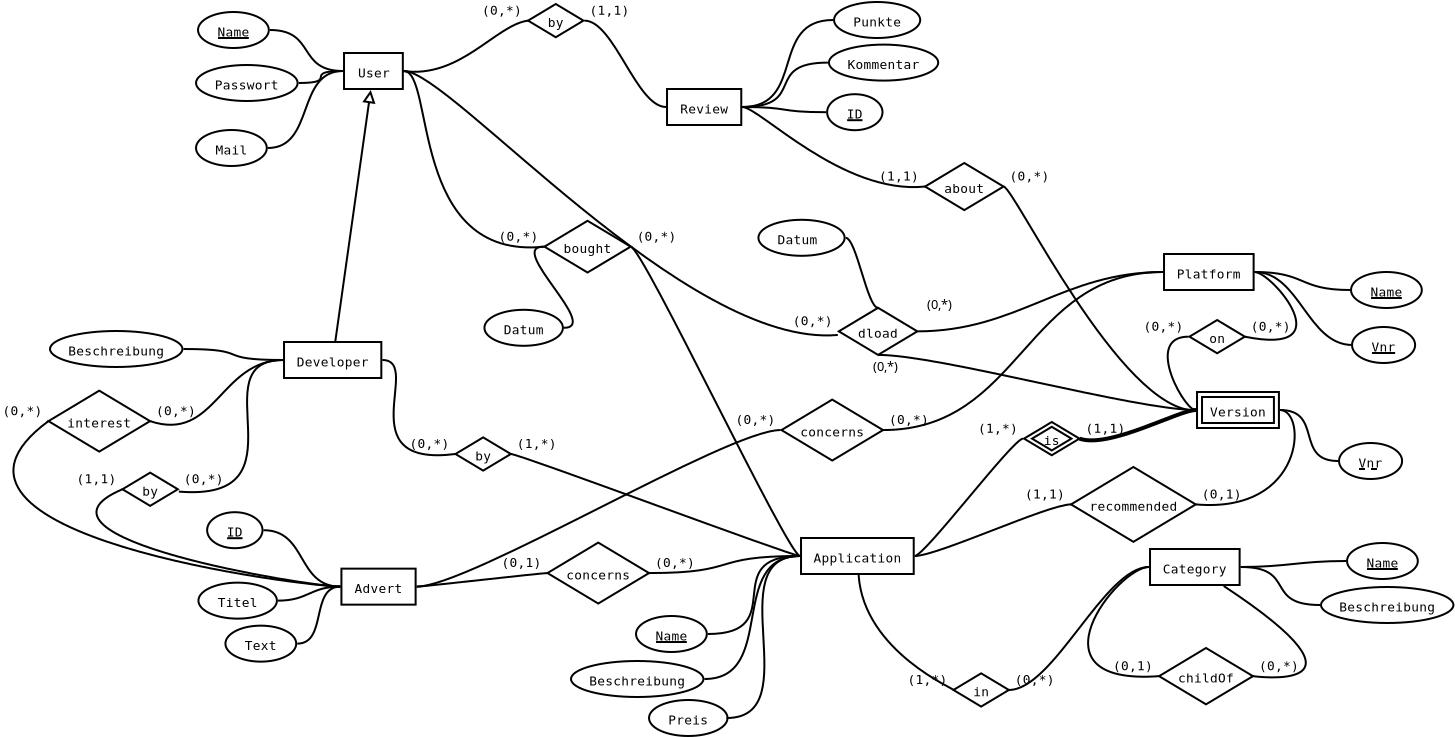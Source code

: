 <?xml version="1.0" encoding="UTF-8"?>
<dia:diagram xmlns:dia="http://www.lysator.liu.se/~alla/dia/">
  <dia:layer name="Background" visible="true" active="true">
    <dia:object type="ER - Entity" version="0" id="O0">
      <dia:attribute name="obj_pos">
        <dia:point val="9.4,6.2"/>
      </dia:attribute>
      <dia:attribute name="obj_bb">
        <dia:rectangle val="9.35,6.15;12.39,8.05"/>
      </dia:attribute>
      <dia:attribute name="elem_corner">
        <dia:point val="9.4,6.2"/>
      </dia:attribute>
      <dia:attribute name="elem_width">
        <dia:real val="2.94"/>
      </dia:attribute>
      <dia:attribute name="elem_height">
        <dia:real val="1.8"/>
      </dia:attribute>
      <dia:attribute name="border_width">
        <dia:real val="0.1"/>
      </dia:attribute>
      <dia:attribute name="border_color">
        <dia:color val="#000000"/>
      </dia:attribute>
      <dia:attribute name="inner_color">
        <dia:color val="#ffffff"/>
      </dia:attribute>
      <dia:attribute name="name">
        <dia:string>#User#</dia:string>
      </dia:attribute>
      <dia:attribute name="weak">
        <dia:boolean val="false"/>
      </dia:attribute>
      <dia:attribute name="associative">
        <dia:boolean val="false"/>
      </dia:attribute>
      <dia:attribute name="font">
        <dia:font family="monospace" style="0" name="Courier"/>
      </dia:attribute>
      <dia:attribute name="font_height">
        <dia:real val="0.8"/>
      </dia:attribute>
    </dia:object>
    <dia:object type="ER - Entity" version="0" id="O1">
      <dia:attribute name="obj_pos">
        <dia:point val="6.4,20.65"/>
      </dia:attribute>
      <dia:attribute name="obj_bb">
        <dia:rectangle val="6.35,20.6;11.315,22.5"/>
      </dia:attribute>
      <dia:attribute name="elem_corner">
        <dia:point val="6.4,20.65"/>
      </dia:attribute>
      <dia:attribute name="elem_width">
        <dia:real val="4.865"/>
      </dia:attribute>
      <dia:attribute name="elem_height">
        <dia:real val="1.8"/>
      </dia:attribute>
      <dia:attribute name="border_width">
        <dia:real val="0.1"/>
      </dia:attribute>
      <dia:attribute name="border_color">
        <dia:color val="#000000"/>
      </dia:attribute>
      <dia:attribute name="inner_color">
        <dia:color val="#ffffff"/>
      </dia:attribute>
      <dia:attribute name="name">
        <dia:string>#Developer#</dia:string>
      </dia:attribute>
      <dia:attribute name="weak">
        <dia:boolean val="false"/>
      </dia:attribute>
      <dia:attribute name="associative">
        <dia:boolean val="false"/>
      </dia:attribute>
      <dia:attribute name="font">
        <dia:font family="monospace" style="0" name="Courier"/>
      </dia:attribute>
      <dia:attribute name="font_height">
        <dia:real val="0.8"/>
      </dia:attribute>
    </dia:object>
    <dia:object type="ER - Entity" version="0" id="O2">
      <dia:attribute name="obj_pos">
        <dia:point val="32.25,30.45"/>
      </dia:attribute>
      <dia:attribute name="obj_bb">
        <dia:rectangle val="32.2,30.4;37.935,32.3"/>
      </dia:attribute>
      <dia:attribute name="elem_corner">
        <dia:point val="32.25,30.45"/>
      </dia:attribute>
      <dia:attribute name="elem_width">
        <dia:real val="5.635"/>
      </dia:attribute>
      <dia:attribute name="elem_height">
        <dia:real val="1.8"/>
      </dia:attribute>
      <dia:attribute name="border_width">
        <dia:real val="0.1"/>
      </dia:attribute>
      <dia:attribute name="border_color">
        <dia:color val="#000000"/>
      </dia:attribute>
      <dia:attribute name="inner_color">
        <dia:color val="#ffffff"/>
      </dia:attribute>
      <dia:attribute name="name">
        <dia:string>#Application#</dia:string>
      </dia:attribute>
      <dia:attribute name="weak">
        <dia:boolean val="false"/>
      </dia:attribute>
      <dia:attribute name="associative">
        <dia:boolean val="false"/>
      </dia:attribute>
      <dia:attribute name="font">
        <dia:font family="monospace" style="0" name="Courier"/>
      </dia:attribute>
      <dia:attribute name="font_height">
        <dia:real val="0.8"/>
      </dia:attribute>
    </dia:object>
    <dia:object type="ER - Entity" version="0" id="O3">
      <dia:attribute name="obj_pos">
        <dia:point val="50.4,16.25"/>
      </dia:attribute>
      <dia:attribute name="obj_bb">
        <dia:rectangle val="50.35,16.2;54.93,18.1"/>
      </dia:attribute>
      <dia:attribute name="elem_corner">
        <dia:point val="50.4,16.25"/>
      </dia:attribute>
      <dia:attribute name="elem_width">
        <dia:real val="4.48"/>
      </dia:attribute>
      <dia:attribute name="elem_height">
        <dia:real val="1.8"/>
      </dia:attribute>
      <dia:attribute name="border_width">
        <dia:real val="0.1"/>
      </dia:attribute>
      <dia:attribute name="border_color">
        <dia:color val="#000000"/>
      </dia:attribute>
      <dia:attribute name="inner_color">
        <dia:color val="#ffffff"/>
      </dia:attribute>
      <dia:attribute name="name">
        <dia:string>#Platform#</dia:string>
      </dia:attribute>
      <dia:attribute name="weak">
        <dia:boolean val="false"/>
      </dia:attribute>
      <dia:attribute name="associative">
        <dia:boolean val="false"/>
      </dia:attribute>
      <dia:attribute name="font">
        <dia:font family="monospace" style="0" name="Courier"/>
      </dia:attribute>
      <dia:attribute name="font_height">
        <dia:real val="0.8"/>
      </dia:attribute>
    </dia:object>
    <dia:object type="ER - Entity" version="0" id="O4">
      <dia:attribute name="obj_pos">
        <dia:point val="52.05,23.15"/>
      </dia:attribute>
      <dia:attribute name="obj_bb">
        <dia:rectangle val="52,23.1;56.195,25"/>
      </dia:attribute>
      <dia:attribute name="elem_corner">
        <dia:point val="52.05,23.15"/>
      </dia:attribute>
      <dia:attribute name="elem_width">
        <dia:real val="4.095"/>
      </dia:attribute>
      <dia:attribute name="elem_height">
        <dia:real val="1.8"/>
      </dia:attribute>
      <dia:attribute name="border_width">
        <dia:real val="0.1"/>
      </dia:attribute>
      <dia:attribute name="border_color">
        <dia:color val="#000000"/>
      </dia:attribute>
      <dia:attribute name="inner_color">
        <dia:color val="#ffffff"/>
      </dia:attribute>
      <dia:attribute name="name">
        <dia:string>#Version#</dia:string>
      </dia:attribute>
      <dia:attribute name="weak">
        <dia:boolean val="true"/>
      </dia:attribute>
      <dia:attribute name="associative">
        <dia:boolean val="false"/>
      </dia:attribute>
      <dia:attribute name="font">
        <dia:font family="monospace" style="0" name="Courier"/>
      </dia:attribute>
      <dia:attribute name="font_height">
        <dia:real val="0.8"/>
      </dia:attribute>
    </dia:object>
    <dia:object type="ER - Attribute" version="0" id="O5">
      <dia:attribute name="obj_pos">
        <dia:point val="2.1,4.15"/>
      </dia:attribute>
      <dia:attribute name="obj_bb">
        <dia:rectangle val="2.05,4.1;5.69,6"/>
      </dia:attribute>
      <dia:attribute name="elem_corner">
        <dia:point val="2.1,4.15"/>
      </dia:attribute>
      <dia:attribute name="elem_width">
        <dia:real val="3.54"/>
      </dia:attribute>
      <dia:attribute name="elem_height">
        <dia:real val="1.8"/>
      </dia:attribute>
      <dia:attribute name="border_width">
        <dia:real val="0.1"/>
      </dia:attribute>
      <dia:attribute name="border_color">
        <dia:color val="#000000"/>
      </dia:attribute>
      <dia:attribute name="inner_color">
        <dia:color val="#ffffff"/>
      </dia:attribute>
      <dia:attribute name="name">
        <dia:string>#Name#</dia:string>
      </dia:attribute>
      <dia:attribute name="key">
        <dia:boolean val="true"/>
      </dia:attribute>
      <dia:attribute name="weak_key">
        <dia:boolean val="false"/>
      </dia:attribute>
      <dia:attribute name="derived">
        <dia:boolean val="false"/>
      </dia:attribute>
      <dia:attribute name="multivalued">
        <dia:boolean val="false"/>
      </dia:attribute>
      <dia:attribute name="font">
        <dia:font family="monospace" style="0" name="Courier"/>
      </dia:attribute>
      <dia:attribute name="font_height">
        <dia:real val="0.8"/>
      </dia:attribute>
    </dia:object>
    <dia:object type="ER - Attribute" version="0" id="O6">
      <dia:attribute name="obj_pos">
        <dia:point val="2,6.8"/>
      </dia:attribute>
      <dia:attribute name="obj_bb">
        <dia:rectangle val="1.95,6.75;7.13,8.65"/>
      </dia:attribute>
      <dia:attribute name="elem_corner">
        <dia:point val="2,6.8"/>
      </dia:attribute>
      <dia:attribute name="elem_width">
        <dia:real val="5.08"/>
      </dia:attribute>
      <dia:attribute name="elem_height">
        <dia:real val="1.8"/>
      </dia:attribute>
      <dia:attribute name="border_width">
        <dia:real val="0.1"/>
      </dia:attribute>
      <dia:attribute name="border_color">
        <dia:color val="#000000"/>
      </dia:attribute>
      <dia:attribute name="inner_color">
        <dia:color val="#ffffff"/>
      </dia:attribute>
      <dia:attribute name="name">
        <dia:string>#Passwort#</dia:string>
      </dia:attribute>
      <dia:attribute name="key">
        <dia:boolean val="false"/>
      </dia:attribute>
      <dia:attribute name="weak_key">
        <dia:boolean val="false"/>
      </dia:attribute>
      <dia:attribute name="derived">
        <dia:boolean val="false"/>
      </dia:attribute>
      <dia:attribute name="multivalued">
        <dia:boolean val="false"/>
      </dia:attribute>
      <dia:attribute name="font">
        <dia:font family="monospace" style="0" name="Courier"/>
      </dia:attribute>
      <dia:attribute name="font_height">
        <dia:real val="0.8"/>
      </dia:attribute>
    </dia:object>
    <dia:object type="ER - Attribute" version="0" id="O7">
      <dia:attribute name="obj_pos">
        <dia:point val="2,10.05"/>
      </dia:attribute>
      <dia:attribute name="obj_bb">
        <dia:rectangle val="1.95,10;5.59,11.9"/>
      </dia:attribute>
      <dia:attribute name="elem_corner">
        <dia:point val="2,10.05"/>
      </dia:attribute>
      <dia:attribute name="elem_width">
        <dia:real val="3.54"/>
      </dia:attribute>
      <dia:attribute name="elem_height">
        <dia:real val="1.8"/>
      </dia:attribute>
      <dia:attribute name="border_width">
        <dia:real val="0.1"/>
      </dia:attribute>
      <dia:attribute name="border_color">
        <dia:color val="#000000"/>
      </dia:attribute>
      <dia:attribute name="inner_color">
        <dia:color val="#ffffff"/>
      </dia:attribute>
      <dia:attribute name="name">
        <dia:string>#Mail#</dia:string>
      </dia:attribute>
      <dia:attribute name="key">
        <dia:boolean val="false"/>
      </dia:attribute>
      <dia:attribute name="weak_key">
        <dia:boolean val="false"/>
      </dia:attribute>
      <dia:attribute name="derived">
        <dia:boolean val="false"/>
      </dia:attribute>
      <dia:attribute name="multivalued">
        <dia:boolean val="false"/>
      </dia:attribute>
      <dia:attribute name="font">
        <dia:font family="monospace" style="0" name="Courier"/>
      </dia:attribute>
      <dia:attribute name="font_height">
        <dia:real val="0.8"/>
      </dia:attribute>
    </dia:object>
    <dia:object type="ER - Attribute" version="0" id="O8">
      <dia:attribute name="obj_pos">
        <dia:point val="-5.3,20.1"/>
      </dia:attribute>
      <dia:attribute name="obj_bb">
        <dia:rectangle val="-5.35,20.05;1.37,21.95"/>
      </dia:attribute>
      <dia:attribute name="elem_corner">
        <dia:point val="-5.3,20.1"/>
      </dia:attribute>
      <dia:attribute name="elem_width">
        <dia:real val="6.62"/>
      </dia:attribute>
      <dia:attribute name="elem_height">
        <dia:real val="1.8"/>
      </dia:attribute>
      <dia:attribute name="border_width">
        <dia:real val="0.1"/>
      </dia:attribute>
      <dia:attribute name="border_color">
        <dia:color val="#000000"/>
      </dia:attribute>
      <dia:attribute name="inner_color">
        <dia:color val="#ffffff"/>
      </dia:attribute>
      <dia:attribute name="name">
        <dia:string>#Beschreibung#</dia:string>
      </dia:attribute>
      <dia:attribute name="key">
        <dia:boolean val="false"/>
      </dia:attribute>
      <dia:attribute name="weak_key">
        <dia:boolean val="false"/>
      </dia:attribute>
      <dia:attribute name="derived">
        <dia:boolean val="false"/>
      </dia:attribute>
      <dia:attribute name="multivalued">
        <dia:boolean val="false"/>
      </dia:attribute>
      <dia:attribute name="font">
        <dia:font family="monospace" style="0" name="Courier"/>
      </dia:attribute>
      <dia:attribute name="font_height">
        <dia:real val="0.8"/>
      </dia:attribute>
    </dia:object>
    <dia:object type="ER - Attribute" version="0" id="O9">
      <dia:attribute name="obj_pos">
        <dia:point val="24,34.35"/>
      </dia:attribute>
      <dia:attribute name="obj_bb">
        <dia:rectangle val="23.95,34.3;27.59,36.2"/>
      </dia:attribute>
      <dia:attribute name="elem_corner">
        <dia:point val="24,34.35"/>
      </dia:attribute>
      <dia:attribute name="elem_width">
        <dia:real val="3.54"/>
      </dia:attribute>
      <dia:attribute name="elem_height">
        <dia:real val="1.8"/>
      </dia:attribute>
      <dia:attribute name="border_width">
        <dia:real val="0.1"/>
      </dia:attribute>
      <dia:attribute name="border_color">
        <dia:color val="#000000"/>
      </dia:attribute>
      <dia:attribute name="inner_color">
        <dia:color val="#ffffff"/>
      </dia:attribute>
      <dia:attribute name="name">
        <dia:string>#Name#</dia:string>
      </dia:attribute>
      <dia:attribute name="key">
        <dia:boolean val="true"/>
      </dia:attribute>
      <dia:attribute name="weak_key">
        <dia:boolean val="false"/>
      </dia:attribute>
      <dia:attribute name="derived">
        <dia:boolean val="false"/>
      </dia:attribute>
      <dia:attribute name="multivalued">
        <dia:boolean val="false"/>
      </dia:attribute>
      <dia:attribute name="font">
        <dia:font family="monospace" style="0" name="Courier"/>
      </dia:attribute>
      <dia:attribute name="font_height">
        <dia:real val="0.8"/>
      </dia:attribute>
    </dia:object>
    <dia:object type="ER - Attribute" version="0" id="O10">
      <dia:attribute name="obj_pos">
        <dia:point val="20.75,36.6"/>
      </dia:attribute>
      <dia:attribute name="obj_bb">
        <dia:rectangle val="20.7,36.55;27.42,38.45"/>
      </dia:attribute>
      <dia:attribute name="elem_corner">
        <dia:point val="20.75,36.6"/>
      </dia:attribute>
      <dia:attribute name="elem_width">
        <dia:real val="6.62"/>
      </dia:attribute>
      <dia:attribute name="elem_height">
        <dia:real val="1.8"/>
      </dia:attribute>
      <dia:attribute name="border_width">
        <dia:real val="0.1"/>
      </dia:attribute>
      <dia:attribute name="border_color">
        <dia:color val="#000000"/>
      </dia:attribute>
      <dia:attribute name="inner_color">
        <dia:color val="#ffffff"/>
      </dia:attribute>
      <dia:attribute name="name">
        <dia:string>#Beschreibung#</dia:string>
      </dia:attribute>
      <dia:attribute name="key">
        <dia:boolean val="false"/>
      </dia:attribute>
      <dia:attribute name="weak_key">
        <dia:boolean val="false"/>
      </dia:attribute>
      <dia:attribute name="derived">
        <dia:boolean val="false"/>
      </dia:attribute>
      <dia:attribute name="multivalued">
        <dia:boolean val="false"/>
      </dia:attribute>
      <dia:attribute name="font">
        <dia:font family="monospace" style="0" name="Courier"/>
      </dia:attribute>
      <dia:attribute name="font_height">
        <dia:real val="0.8"/>
      </dia:attribute>
    </dia:object>
    <dia:object type="ER - Attribute" version="0" id="O11">
      <dia:attribute name="obj_pos">
        <dia:point val="24.65,38.55"/>
      </dia:attribute>
      <dia:attribute name="obj_bb">
        <dia:rectangle val="24.6,38.5;28.625,40.4"/>
      </dia:attribute>
      <dia:attribute name="elem_corner">
        <dia:point val="24.65,38.55"/>
      </dia:attribute>
      <dia:attribute name="elem_width">
        <dia:real val="3.925"/>
      </dia:attribute>
      <dia:attribute name="elem_height">
        <dia:real val="1.8"/>
      </dia:attribute>
      <dia:attribute name="border_width">
        <dia:real val="0.1"/>
      </dia:attribute>
      <dia:attribute name="border_color">
        <dia:color val="#000000"/>
      </dia:attribute>
      <dia:attribute name="inner_color">
        <dia:color val="#ffffff"/>
      </dia:attribute>
      <dia:attribute name="name">
        <dia:string>#Preis#</dia:string>
      </dia:attribute>
      <dia:attribute name="key">
        <dia:boolean val="false"/>
      </dia:attribute>
      <dia:attribute name="weak_key">
        <dia:boolean val="false"/>
      </dia:attribute>
      <dia:attribute name="derived">
        <dia:boolean val="false"/>
      </dia:attribute>
      <dia:attribute name="multivalued">
        <dia:boolean val="false"/>
      </dia:attribute>
      <dia:attribute name="font">
        <dia:font family="monospace" style="0" name="Courier"/>
      </dia:attribute>
      <dia:attribute name="font_height">
        <dia:real val="0.8"/>
      </dia:attribute>
    </dia:object>
    <dia:object type="Standard - BezierLine" version="0" id="O12">
      <dia:attribute name="obj_pos">
        <dia:point val="3.87,5.05"/>
      </dia:attribute>
      <dia:attribute name="obj_bb">
        <dia:rectangle val="5.64,5;9.401,7.15"/>
      </dia:attribute>
      <dia:attribute name="bez_points">
        <dia:point val="3.87,5.05"/>
        <dia:point val="6.194,5.05"/>
        <dia:point val="8.546,7.1"/>
        <dia:point val="10.87,7.1"/>
      </dia:attribute>
      <dia:attribute name="corner_types">
        <dia:enum val="0"/>
        <dia:enum val="0"/>
      </dia:attribute>
      <dia:connections>
        <dia:connection handle="0" to="O5" connection="8"/>
        <dia:connection handle="3" to="O0" connection="8"/>
      </dia:connections>
    </dia:object>
    <dia:object type="Standard - BezierLine" version="0" id="O13">
      <dia:attribute name="obj_pos">
        <dia:point val="4.54,7.7"/>
      </dia:attribute>
      <dia:attribute name="obj_bb">
        <dia:rectangle val="7.08,7.05;9.4,7.75"/>
      </dia:attribute>
      <dia:attribute name="bez_points">
        <dia:point val="4.54,7.7"/>
        <dia:point val="6.642,7.7"/>
        <dia:point val="8.768,7.1"/>
        <dia:point val="10.87,7.1"/>
      </dia:attribute>
      <dia:attribute name="corner_types">
        <dia:enum val="0"/>
        <dia:enum val="0"/>
      </dia:attribute>
      <dia:connections>
        <dia:connection handle="0" to="O6" connection="8"/>
        <dia:connection handle="3" to="O0" connection="8"/>
      </dia:connections>
    </dia:object>
    <dia:object type="Standard - BezierLine" version="0" id="O14">
      <dia:attribute name="obj_pos">
        <dia:point val="3.77,10.95"/>
      </dia:attribute>
      <dia:attribute name="obj_bb">
        <dia:rectangle val="5.539,7.05;9.401,11"/>
      </dia:attribute>
      <dia:attribute name="bez_points">
        <dia:point val="3.77,10.95"/>
        <dia:point val="6.127,10.95"/>
        <dia:point val="8.513,7.1"/>
        <dia:point val="10.87,7.1"/>
      </dia:attribute>
      <dia:attribute name="corner_types">
        <dia:enum val="0"/>
        <dia:enum val="0"/>
      </dia:attribute>
      <dia:connections>
        <dia:connection handle="0" to="O7" connection="8"/>
        <dia:connection handle="3" to="O0" connection="8"/>
      </dia:connections>
    </dia:object>
    <dia:object type="Standard - BezierLine" version="0" id="O15">
      <dia:attribute name="obj_pos">
        <dia:point val="-1.99,21"/>
      </dia:attribute>
      <dia:attribute name="obj_bb">
        <dia:rectangle val="1.32,20.95;6.4,21.6"/>
      </dia:attribute>
      <dia:attribute name="bez_points">
        <dia:point val="-1.99,21"/>
        <dia:point val="1.603,21"/>
        <dia:point val="5.239,21.55"/>
        <dia:point val="8.832,21.55"/>
      </dia:attribute>
      <dia:attribute name="corner_types">
        <dia:enum val="0"/>
        <dia:enum val="0"/>
      </dia:attribute>
      <dia:connections>
        <dia:connection handle="0" to="O8" connection="8"/>
        <dia:connection handle="3" to="O1" connection="8"/>
      </dia:connections>
    </dia:object>
    <dia:object type="Standard - Line" version="0" id="O16">
      <dia:attribute name="obj_pos">
        <dia:point val="8.966,20.6"/>
      </dia:attribute>
      <dia:attribute name="obj_bb">
        <dia:rectangle val="8.91,7.939;10.987,20.657"/>
      </dia:attribute>
      <dia:attribute name="conn_endpoints">
        <dia:point val="8.966,20.6"/>
        <dia:point val="10.736,8.05"/>
      </dia:attribute>
      <dia:attribute name="numcp">
        <dia:int val="1"/>
      </dia:attribute>
      <dia:attribute name="end_arrow">
        <dia:enum val="2"/>
      </dia:attribute>
      <dia:attribute name="end_arrow_length">
        <dia:real val="0.5"/>
      </dia:attribute>
      <dia:attribute name="end_arrow_width">
        <dia:real val="0.5"/>
      </dia:attribute>
      <dia:connections>
        <dia:connection handle="0" to="O1" connection="8"/>
        <dia:connection handle="1" to="O0" connection="8"/>
      </dia:connections>
    </dia:object>
    <dia:object type="Standard - BezierLine" version="0" id="O17">
      <dia:attribute name="obj_pos">
        <dia:point val="25.77,35.25"/>
      </dia:attribute>
      <dia:attribute name="obj_bb">
        <dia:rectangle val="27.54,31.3;32.251,35.3"/>
      </dia:attribute>
      <dia:attribute name="bez_points">
        <dia:point val="25.77,35.25"/>
        <dia:point val="29.969,35.25"/>
        <dia:point val="30.869,31.35"/>
        <dia:point val="35.068,31.35"/>
      </dia:attribute>
      <dia:attribute name="corner_types">
        <dia:enum val="0"/>
        <dia:enum val="0"/>
      </dia:attribute>
      <dia:connections>
        <dia:connection handle="0" to="O9" connection="8"/>
        <dia:connection handle="3" to="O2" connection="8"/>
      </dia:connections>
    </dia:object>
    <dia:object type="Standard - BezierLine" version="0" id="O18">
      <dia:attribute name="obj_pos">
        <dia:point val="24.06,37.5"/>
      </dia:attribute>
      <dia:attribute name="obj_bb">
        <dia:rectangle val="27.369,31.3;32.251,37.55"/>
      </dia:attribute>
      <dia:attribute name="bez_points">
        <dia:point val="24.06,37.5"/>
        <dia:point val="27.731,37.5"/>
        <dia:point val="31.396,31.35"/>
        <dia:point val="35.068,31.35"/>
      </dia:attribute>
      <dia:attribute name="corner_types">
        <dia:enum val="0"/>
        <dia:enum val="0"/>
      </dia:attribute>
      <dia:connections>
        <dia:connection handle="0" to="O10" connection="8"/>
        <dia:connection handle="3" to="O2" connection="8"/>
      </dia:connections>
    </dia:object>
    <dia:object type="Standard - BezierLine" version="0" id="O19">
      <dia:attribute name="obj_pos">
        <dia:point val="26.613,39.45"/>
      </dia:attribute>
      <dia:attribute name="obj_bb">
        <dia:rectangle val="28.575,31.3;32.25,39.5"/>
      </dia:attribute>
      <dia:attribute name="bez_points">
        <dia:point val="26.613,39.45"/>
        <dia:point val="30.731,39.45"/>
        <dia:point val="30.949,31.35"/>
        <dia:point val="35.068,31.35"/>
      </dia:attribute>
      <dia:attribute name="corner_types">
        <dia:enum val="0"/>
        <dia:enum val="0"/>
      </dia:attribute>
      <dia:connections>
        <dia:connection handle="0" to="O11" connection="8"/>
        <dia:connection handle="3" to="O2" connection="8"/>
      </dia:connections>
    </dia:object>
    <dia:object type="ER - Attribute" version="0" id="O20">
      <dia:attribute name="obj_pos">
        <dia:point val="59.15,25.7"/>
      </dia:attribute>
      <dia:attribute name="obj_bb">
        <dia:rectangle val="59.1,25.65;62.355,27.55"/>
      </dia:attribute>
      <dia:attribute name="elem_corner">
        <dia:point val="59.15,25.7"/>
      </dia:attribute>
      <dia:attribute name="elem_width">
        <dia:real val="3.155"/>
      </dia:attribute>
      <dia:attribute name="elem_height">
        <dia:real val="1.8"/>
      </dia:attribute>
      <dia:attribute name="border_width">
        <dia:real val="0.1"/>
      </dia:attribute>
      <dia:attribute name="border_color">
        <dia:color val="#000000"/>
      </dia:attribute>
      <dia:attribute name="inner_color">
        <dia:color val="#ffffff"/>
      </dia:attribute>
      <dia:attribute name="name">
        <dia:string>#Vnr#</dia:string>
      </dia:attribute>
      <dia:attribute name="key">
        <dia:boolean val="false"/>
      </dia:attribute>
      <dia:attribute name="weak_key">
        <dia:boolean val="true"/>
      </dia:attribute>
      <dia:attribute name="derived">
        <dia:boolean val="false"/>
      </dia:attribute>
      <dia:attribute name="multivalued">
        <dia:boolean val="false"/>
      </dia:attribute>
      <dia:attribute name="font">
        <dia:font family="monospace" style="0" name="Courier"/>
      </dia:attribute>
      <dia:attribute name="font_height">
        <dia:real val="0.8"/>
      </dia:attribute>
    </dia:object>
    <dia:object type="ER - Attribute" version="0" id="O21">
      <dia:attribute name="obj_pos">
        <dia:point val="59.75,17.15"/>
      </dia:attribute>
      <dia:attribute name="obj_bb">
        <dia:rectangle val="59.7,17.1;63.34,19"/>
      </dia:attribute>
      <dia:attribute name="elem_corner">
        <dia:point val="59.75,17.15"/>
      </dia:attribute>
      <dia:attribute name="elem_width">
        <dia:real val="3.54"/>
      </dia:attribute>
      <dia:attribute name="elem_height">
        <dia:real val="1.8"/>
      </dia:attribute>
      <dia:attribute name="border_width">
        <dia:real val="0.1"/>
      </dia:attribute>
      <dia:attribute name="border_color">
        <dia:color val="#000000"/>
      </dia:attribute>
      <dia:attribute name="inner_color">
        <dia:color val="#ffffff"/>
      </dia:attribute>
      <dia:attribute name="name">
        <dia:string>#Name#</dia:string>
      </dia:attribute>
      <dia:attribute name="key">
        <dia:boolean val="true"/>
      </dia:attribute>
      <dia:attribute name="weak_key">
        <dia:boolean val="false"/>
      </dia:attribute>
      <dia:attribute name="derived">
        <dia:boolean val="false"/>
      </dia:attribute>
      <dia:attribute name="multivalued">
        <dia:boolean val="false"/>
      </dia:attribute>
      <dia:attribute name="font">
        <dia:font family="monospace" style="0" name="Courier"/>
      </dia:attribute>
      <dia:attribute name="font_height">
        <dia:real val="0.8"/>
      </dia:attribute>
    </dia:object>
    <dia:object type="ER - Attribute" version="0" id="O22">
      <dia:attribute name="obj_pos">
        <dia:point val="59.8,19.9"/>
      </dia:attribute>
      <dia:attribute name="obj_bb">
        <dia:rectangle val="59.75,19.85;63.005,21.75"/>
      </dia:attribute>
      <dia:attribute name="elem_corner">
        <dia:point val="59.8,19.9"/>
      </dia:attribute>
      <dia:attribute name="elem_width">
        <dia:real val="3.155"/>
      </dia:attribute>
      <dia:attribute name="elem_height">
        <dia:real val="1.8"/>
      </dia:attribute>
      <dia:attribute name="border_width">
        <dia:real val="0.1"/>
      </dia:attribute>
      <dia:attribute name="border_color">
        <dia:color val="#000000"/>
      </dia:attribute>
      <dia:attribute name="inner_color">
        <dia:color val="#ffffff"/>
      </dia:attribute>
      <dia:attribute name="name">
        <dia:string>#Vnr#</dia:string>
      </dia:attribute>
      <dia:attribute name="key">
        <dia:boolean val="true"/>
      </dia:attribute>
      <dia:attribute name="weak_key">
        <dia:boolean val="false"/>
      </dia:attribute>
      <dia:attribute name="derived">
        <dia:boolean val="false"/>
      </dia:attribute>
      <dia:attribute name="multivalued">
        <dia:boolean val="false"/>
      </dia:attribute>
      <dia:attribute name="font">
        <dia:font family="monospace" style="0" name="Courier"/>
      </dia:attribute>
      <dia:attribute name="font_height">
        <dia:real val="0.8"/>
      </dia:attribute>
    </dia:object>
    <dia:object type="ER - Attribute" version="0" id="O23">
      <dia:attribute name="obj_pos">
        <dia:point val="59.55,30.7"/>
      </dia:attribute>
      <dia:attribute name="obj_bb">
        <dia:rectangle val="59.5,30.65;63.14,32.55"/>
      </dia:attribute>
      <dia:attribute name="elem_corner">
        <dia:point val="59.55,30.7"/>
      </dia:attribute>
      <dia:attribute name="elem_width">
        <dia:real val="3.54"/>
      </dia:attribute>
      <dia:attribute name="elem_height">
        <dia:real val="1.8"/>
      </dia:attribute>
      <dia:attribute name="border_width">
        <dia:real val="0.1"/>
      </dia:attribute>
      <dia:attribute name="border_color">
        <dia:color val="#000000"/>
      </dia:attribute>
      <dia:attribute name="inner_color">
        <dia:color val="#ffffff"/>
      </dia:attribute>
      <dia:attribute name="name">
        <dia:string>#Name#</dia:string>
      </dia:attribute>
      <dia:attribute name="key">
        <dia:boolean val="true"/>
      </dia:attribute>
      <dia:attribute name="weak_key">
        <dia:boolean val="false"/>
      </dia:attribute>
      <dia:attribute name="derived">
        <dia:boolean val="false"/>
      </dia:attribute>
      <dia:attribute name="multivalued">
        <dia:boolean val="false"/>
      </dia:attribute>
      <dia:attribute name="font">
        <dia:font family="monospace" style="0" name="Courier"/>
      </dia:attribute>
      <dia:attribute name="font_height">
        <dia:real val="0.8"/>
      </dia:attribute>
    </dia:object>
    <dia:object type="ER - Attribute" version="0" id="O24">
      <dia:attribute name="obj_pos">
        <dia:point val="58.25,32.9"/>
      </dia:attribute>
      <dia:attribute name="obj_bb">
        <dia:rectangle val="58.2,32.85;64.92,34.75"/>
      </dia:attribute>
      <dia:attribute name="elem_corner">
        <dia:point val="58.25,32.9"/>
      </dia:attribute>
      <dia:attribute name="elem_width">
        <dia:real val="6.62"/>
      </dia:attribute>
      <dia:attribute name="elem_height">
        <dia:real val="1.8"/>
      </dia:attribute>
      <dia:attribute name="border_width">
        <dia:real val="0.1"/>
      </dia:attribute>
      <dia:attribute name="border_color">
        <dia:color val="#000000"/>
      </dia:attribute>
      <dia:attribute name="inner_color">
        <dia:color val="#ffffff"/>
      </dia:attribute>
      <dia:attribute name="name">
        <dia:string>#Beschreibung#</dia:string>
      </dia:attribute>
      <dia:attribute name="key">
        <dia:boolean val="false"/>
      </dia:attribute>
      <dia:attribute name="weak_key">
        <dia:boolean val="false"/>
      </dia:attribute>
      <dia:attribute name="derived">
        <dia:boolean val="false"/>
      </dia:attribute>
      <dia:attribute name="multivalued">
        <dia:boolean val="false"/>
      </dia:attribute>
      <dia:attribute name="font">
        <dia:font family="monospace" style="0" name="Courier"/>
      </dia:attribute>
      <dia:attribute name="font_height">
        <dia:real val="0.8"/>
      </dia:attribute>
    </dia:object>
    <dia:object type="ER - Attribute" version="0" id="O25">
      <dia:attribute name="obj_pos">
        <dia:point val="33.9,3.65"/>
      </dia:attribute>
      <dia:attribute name="obj_bb">
        <dia:rectangle val="33.85,3.6;38.26,5.5"/>
      </dia:attribute>
      <dia:attribute name="elem_corner">
        <dia:point val="33.9,3.65"/>
      </dia:attribute>
      <dia:attribute name="elem_width">
        <dia:real val="4.31"/>
      </dia:attribute>
      <dia:attribute name="elem_height">
        <dia:real val="1.8"/>
      </dia:attribute>
      <dia:attribute name="border_width">
        <dia:real val="0.1"/>
      </dia:attribute>
      <dia:attribute name="border_color">
        <dia:color val="#000000"/>
      </dia:attribute>
      <dia:attribute name="inner_color">
        <dia:color val="#ffffff"/>
      </dia:attribute>
      <dia:attribute name="name">
        <dia:string>#Punkte#</dia:string>
      </dia:attribute>
      <dia:attribute name="key">
        <dia:boolean val="false"/>
      </dia:attribute>
      <dia:attribute name="weak_key">
        <dia:boolean val="false"/>
      </dia:attribute>
      <dia:attribute name="derived">
        <dia:boolean val="false"/>
      </dia:attribute>
      <dia:attribute name="multivalued">
        <dia:boolean val="false"/>
      </dia:attribute>
      <dia:attribute name="font">
        <dia:font family="monospace" style="0" name="Courier"/>
      </dia:attribute>
      <dia:attribute name="font_height">
        <dia:real val="0.8"/>
      </dia:attribute>
    </dia:object>
    <dia:object type="ER - Relationship" version="0" id="O26">
      <dia:attribute name="obj_pos">
        <dia:point val="43.4,24.65"/>
      </dia:attribute>
      <dia:attribute name="obj_bb">
        <dia:rectangle val="41.125,24.6;48.445,26.362"/>
      </dia:attribute>
      <dia:attribute name="elem_corner">
        <dia:point val="43.4,24.65"/>
      </dia:attribute>
      <dia:attribute name="elem_width">
        <dia:real val="2.77"/>
      </dia:attribute>
      <dia:attribute name="elem_height">
        <dia:real val="1.662"/>
      </dia:attribute>
      <dia:attribute name="border_width">
        <dia:real val="0.1"/>
      </dia:attribute>
      <dia:attribute name="border_color">
        <dia:color val="#000000"/>
      </dia:attribute>
      <dia:attribute name="inner_color">
        <dia:color val="#ffffff"/>
      </dia:attribute>
      <dia:attribute name="name">
        <dia:string>#is#</dia:string>
      </dia:attribute>
      <dia:attribute name="left_card">
        <dia:string>#(1,*)#</dia:string>
      </dia:attribute>
      <dia:attribute name="right_card">
        <dia:string>#(1,1)#</dia:string>
      </dia:attribute>
      <dia:attribute name="identifying">
        <dia:boolean val="true"/>
      </dia:attribute>
      <dia:attribute name="rotated">
        <dia:boolean val="false"/>
      </dia:attribute>
      <dia:attribute name="font">
        <dia:font family="monospace" style="0" name="Courier"/>
      </dia:attribute>
      <dia:attribute name="font_height">
        <dia:real val="0.8"/>
      </dia:attribute>
    </dia:object>
    <dia:object type="ER - Relationship" version="0" id="O27">
      <dia:attribute name="obj_pos">
        <dia:point val="50.15,35.95"/>
      </dia:attribute>
      <dia:attribute name="obj_bb">
        <dia:rectangle val="47.875,35.9;57.12,38.817"/>
      </dia:attribute>
      <dia:attribute name="elem_corner">
        <dia:point val="50.15,35.95"/>
      </dia:attribute>
      <dia:attribute name="elem_width">
        <dia:real val="4.695"/>
      </dia:attribute>
      <dia:attribute name="elem_height">
        <dia:real val="2.817"/>
      </dia:attribute>
      <dia:attribute name="border_width">
        <dia:real val="0.1"/>
      </dia:attribute>
      <dia:attribute name="border_color">
        <dia:color val="#000000"/>
      </dia:attribute>
      <dia:attribute name="inner_color">
        <dia:color val="#ffffff"/>
      </dia:attribute>
      <dia:attribute name="name">
        <dia:string>#childOf#</dia:string>
      </dia:attribute>
      <dia:attribute name="left_card">
        <dia:string>#(0,1)#</dia:string>
      </dia:attribute>
      <dia:attribute name="right_card">
        <dia:string>#(0,*)#</dia:string>
      </dia:attribute>
      <dia:attribute name="identifying">
        <dia:boolean val="false"/>
      </dia:attribute>
      <dia:attribute name="rotated">
        <dia:boolean val="false"/>
      </dia:attribute>
      <dia:attribute name="font">
        <dia:font family="monospace" style="0" name="Courier"/>
      </dia:attribute>
      <dia:attribute name="font_height">
        <dia:real val="0.8"/>
      </dia:attribute>
    </dia:object>
    <dia:object type="ER - Relationship" version="0" id="O28">
      <dia:attribute name="obj_pos">
        <dia:point val="45.75,26.9"/>
      </dia:attribute>
      <dia:attribute name="obj_bb">
        <dia:rectangle val="43.475,26.85;54.26,30.691"/>
      </dia:attribute>
      <dia:attribute name="elem_corner">
        <dia:point val="45.75,26.9"/>
      </dia:attribute>
      <dia:attribute name="elem_width">
        <dia:real val="6.235"/>
      </dia:attribute>
      <dia:attribute name="elem_height">
        <dia:real val="3.741"/>
      </dia:attribute>
      <dia:attribute name="border_width">
        <dia:real val="0.1"/>
      </dia:attribute>
      <dia:attribute name="border_color">
        <dia:color val="#000000"/>
      </dia:attribute>
      <dia:attribute name="inner_color">
        <dia:color val="#ffffff"/>
      </dia:attribute>
      <dia:attribute name="name">
        <dia:string>#recommended#</dia:string>
      </dia:attribute>
      <dia:attribute name="left_card">
        <dia:string>#(1,1)#</dia:string>
      </dia:attribute>
      <dia:attribute name="right_card">
        <dia:string>#(0,1)#</dia:string>
      </dia:attribute>
      <dia:attribute name="identifying">
        <dia:boolean val="false"/>
      </dia:attribute>
      <dia:attribute name="rotated">
        <dia:boolean val="false"/>
      </dia:attribute>
      <dia:attribute name="font">
        <dia:font family="monospace" style="0" name="Courier"/>
      </dia:attribute>
      <dia:attribute name="font_height">
        <dia:real val="0.8"/>
      </dia:attribute>
    </dia:object>
    <dia:object type="Standard - BezierLine" version="0" id="O29">
      <dia:attribute name="obj_pos">
        <dia:point val="54.097,24.05"/>
      </dia:attribute>
      <dia:attribute name="obj_bb">
        <dia:rectangle val="56.144,24;59.15,26.65"/>
      </dia:attribute>
      <dia:attribute name="bez_points">
        <dia:point val="54.097,24.05"/>
        <dia:point val="56.282,24.05"/>
        <dia:point val="58.543,26.6"/>
        <dia:point val="60.727,26.6"/>
      </dia:attribute>
      <dia:attribute name="corner_types">
        <dia:enum val="0"/>
        <dia:enum val="0"/>
      </dia:attribute>
      <dia:connections>
        <dia:connection handle="0" to="O4" connection="8"/>
        <dia:connection handle="3" to="O20" connection="8"/>
      </dia:connections>
    </dia:object>
    <dia:object type="Standard - BezierLine" version="0" id="O30">
      <dia:attribute name="obj_pos">
        <dia:point val="44.785,25.481"/>
      </dia:attribute>
      <dia:attribute name="obj_bb">
        <dia:rectangle val="37.885,25.431;43.402,31.4"/>
      </dia:attribute>
      <dia:attribute name="bez_points">
        <dia:point val="44.785,25.481"/>
        <dia:point val="44.281,25.481"/>
        <dia:point val="35.571,31.35"/>
        <dia:point val="35.068,31.35"/>
      </dia:attribute>
      <dia:attribute name="corner_types">
        <dia:enum val="0"/>
        <dia:enum val="0"/>
      </dia:attribute>
      <dia:connections>
        <dia:connection handle="0" to="O26" connection="8"/>
        <dia:connection handle="3" to="O2" connection="8"/>
      </dia:connections>
    </dia:object>
    <dia:object type="Standard - BezierLine" version="0" id="O31">
      <dia:attribute name="obj_pos">
        <dia:point val="46.17,25.481"/>
      </dia:attribute>
      <dia:attribute name="obj_bb">
        <dia:rectangle val="46.043,23.95;52.1,25.669"/>
      </dia:attribute>
      <dia:attribute name="bez_points">
        <dia:point val="46.17,25.481"/>
        <dia:point val="47.67,26"/>
        <dia:point val="53.225,24.05"/>
        <dia:point val="54.097,24.05"/>
      </dia:attribute>
      <dia:attribute name="corner_types">
        <dia:enum val="0"/>
        <dia:enum val="0"/>
      </dia:attribute>
      <dia:attribute name="line_width">
        <dia:real val="0.2"/>
      </dia:attribute>
      <dia:connections>
        <dia:connection handle="0" to="O26" connection="4"/>
        <dia:connection handle="3" to="O4" connection="8"/>
      </dia:connections>
    </dia:object>
    <dia:object type="Standard - BezierLine" version="0" id="O32">
      <dia:attribute name="obj_pos">
        <dia:point val="45.75,28.77"/>
      </dia:attribute>
      <dia:attribute name="obj_bb">
        <dia:rectangle val="37.884,28.721;45.8,31.4"/>
      </dia:attribute>
      <dia:attribute name="bez_points">
        <dia:point val="45.75,28.77"/>
        <dia:point val="44.61,28.77"/>
        <dia:point val="36.207,31.35"/>
        <dia:point val="35.068,31.35"/>
      </dia:attribute>
      <dia:attribute name="corner_types">
        <dia:enum val="0"/>
        <dia:enum val="0"/>
      </dia:attribute>
      <dia:connections>
        <dia:connection handle="0" to="O28" connection="0"/>
        <dia:connection handle="3" to="O2" connection="8"/>
      </dia:connections>
    </dia:object>
    <dia:object type="Standard - BezierLine" version="0" id="O33">
      <dia:attribute name="obj_pos">
        <dia:point val="51.985,28.77"/>
      </dia:attribute>
      <dia:attribute name="obj_bb">
        <dia:rectangle val="51.931,24;56.983,28.852"/>
      </dia:attribute>
      <dia:attribute name="bez_points">
        <dia:point val="51.985,28.77"/>
        <dia:point val="57.47,29.25"/>
        <dia:point val="55.471,24.05"/>
        <dia:point val="54.097,24.05"/>
      </dia:attribute>
      <dia:attribute name="corner_types">
        <dia:enum val="0"/>
        <dia:enum val="0"/>
      </dia:attribute>
      <dia:connections>
        <dia:connection handle="0" to="O28" connection="4"/>
        <dia:connection handle="3" to="O4" connection="8"/>
      </dia:connections>
    </dia:object>
    <dia:object type="Standard - BezierLine" version="0" id="O34">
      <dia:attribute name="obj_pos">
        <dia:point val="52.64,17.15"/>
      </dia:attribute>
      <dia:attribute name="obj_bb">
        <dia:rectangle val="54.88,17.1;59.874,20.85"/>
      </dia:attribute>
      <dia:attribute name="bez_points">
        <dia:point val="52.64,17.15"/>
        <dia:point val="54.894,17.15"/>
        <dia:point val="59.124,20.8"/>
        <dia:point val="61.377,20.8"/>
      </dia:attribute>
      <dia:attribute name="corner_types">
        <dia:enum val="0"/>
        <dia:enum val="0"/>
      </dia:attribute>
      <dia:connections>
        <dia:connection handle="0" to="O3" connection="8"/>
        <dia:connection handle="3" to="O22" connection="8"/>
      </dia:connections>
    </dia:object>
    <dia:object type="Standard - BezierLine" version="0" id="O35">
      <dia:attribute name="obj_pos">
        <dia:point val="52.64,17.15"/>
      </dia:attribute>
      <dia:attribute name="obj_bb">
        <dia:rectangle val="54.879,17.1;59.75,18.1"/>
      </dia:attribute>
      <dia:attribute name="bez_points">
        <dia:point val="52.64,17.15"/>
        <dia:point val="55.256,17.15"/>
        <dia:point val="58.904,18.05"/>
        <dia:point val="61.52,18.05"/>
      </dia:attribute>
      <dia:attribute name="corner_types">
        <dia:enum val="0"/>
        <dia:enum val="0"/>
      </dia:attribute>
      <dia:connections>
        <dia:connection handle="0" to="O3" connection="8"/>
        <dia:connection handle="3" to="O21" connection="8"/>
      </dia:connections>
    </dia:object>
    <dia:object type="ER - Entity" version="0" id="O36">
      <dia:attribute name="obj_pos">
        <dia:point val="49.7,31"/>
      </dia:attribute>
      <dia:attribute name="obj_bb">
        <dia:rectangle val="49.65,30.95;54.23,32.85"/>
      </dia:attribute>
      <dia:attribute name="elem_corner">
        <dia:point val="49.7,31"/>
      </dia:attribute>
      <dia:attribute name="elem_width">
        <dia:real val="4.48"/>
      </dia:attribute>
      <dia:attribute name="elem_height">
        <dia:real val="1.8"/>
      </dia:attribute>
      <dia:attribute name="border_width">
        <dia:real val="0.1"/>
      </dia:attribute>
      <dia:attribute name="border_color">
        <dia:color val="#000000"/>
      </dia:attribute>
      <dia:attribute name="inner_color">
        <dia:color val="#ffffff"/>
      </dia:attribute>
      <dia:attribute name="name">
        <dia:string>#Category#</dia:string>
      </dia:attribute>
      <dia:attribute name="weak">
        <dia:boolean val="false"/>
      </dia:attribute>
      <dia:attribute name="associative">
        <dia:boolean val="false"/>
      </dia:attribute>
      <dia:attribute name="font">
        <dia:font family="monospace" style="0" name="Courier"/>
      </dia:attribute>
      <dia:attribute name="font_height">
        <dia:real val="0.8"/>
      </dia:attribute>
    </dia:object>
    <dia:object type="ER - Entity" version="0" id="O37">
      <dia:attribute name="obj_pos">
        <dia:point val="25.55,8"/>
      </dia:attribute>
      <dia:attribute name="obj_bb">
        <dia:rectangle val="25.5,7.95;29.31,9.85"/>
      </dia:attribute>
      <dia:attribute name="elem_corner">
        <dia:point val="25.55,8"/>
      </dia:attribute>
      <dia:attribute name="elem_width">
        <dia:real val="3.71"/>
      </dia:attribute>
      <dia:attribute name="elem_height">
        <dia:real val="1.8"/>
      </dia:attribute>
      <dia:attribute name="border_width">
        <dia:real val="0.1"/>
      </dia:attribute>
      <dia:attribute name="border_color">
        <dia:color val="#000000"/>
      </dia:attribute>
      <dia:attribute name="inner_color">
        <dia:color val="#ffffff"/>
      </dia:attribute>
      <dia:attribute name="name">
        <dia:string>#Review#</dia:string>
      </dia:attribute>
      <dia:attribute name="weak">
        <dia:boolean val="false"/>
      </dia:attribute>
      <dia:attribute name="associative">
        <dia:boolean val="false"/>
      </dia:attribute>
      <dia:attribute name="font">
        <dia:font family="monospace" style="0" name="Courier"/>
      </dia:attribute>
      <dia:attribute name="font_height">
        <dia:real val="0.8"/>
      </dia:attribute>
    </dia:object>
    <dia:object type="Standard - BezierLine" version="0" id="O38">
      <dia:attribute name="obj_pos">
        <dia:point val="51.94,31.9"/>
      </dia:attribute>
      <dia:attribute name="obj_bb">
        <dia:rectangle val="54.179,31.55;59.55,31.95"/>
      </dia:attribute>
      <dia:attribute name="bez_points">
        <dia:point val="51.94,31.9"/>
        <dia:point val="54.257,31.9"/>
        <dia:point val="59.003,31.6"/>
        <dia:point val="61.32,31.6"/>
      </dia:attribute>
      <dia:attribute name="corner_types">
        <dia:enum val="0"/>
        <dia:enum val="0"/>
      </dia:attribute>
      <dia:connections>
        <dia:connection handle="0" to="O36" connection="8"/>
        <dia:connection handle="3" to="O23" connection="8"/>
      </dia:connections>
    </dia:object>
    <dia:object type="Standard - BezierLine" version="0" id="O39">
      <dia:attribute name="obj_pos">
        <dia:point val="51.94,31.9"/>
      </dia:attribute>
      <dia:attribute name="obj_bb">
        <dia:rectangle val="54.18,31.85;58.25,33.85"/>
      </dia:attribute>
      <dia:attribute name="bez_points">
        <dia:point val="51.94,31.9"/>
        <dia:point val="54.785,31.9"/>
        <dia:point val="58.715,33.8"/>
        <dia:point val="61.56,33.8"/>
      </dia:attribute>
      <dia:attribute name="corner_types">
        <dia:enum val="0"/>
        <dia:enum val="0"/>
      </dia:attribute>
      <dia:connections>
        <dia:connection handle="0" to="O36" connection="8"/>
        <dia:connection handle="3" to="O24" connection="8"/>
      </dia:connections>
    </dia:object>
    <dia:object type="Standard - BezierLine" version="0" id="O40">
      <dia:attribute name="obj_pos">
        <dia:point val="54.845,37.358"/>
      </dia:attribute>
      <dia:attribute name="obj_bb">
        <dia:rectangle val="53.314,32.781;57.539,37.471"/>
      </dia:attribute>
      <dia:attribute name="bez_points">
        <dia:point val="54.845,37.358"/>
        <dia:point val="54.86,37.358"/>
        <dia:point val="60.22,37.35"/>
        <dia:point val="51.94,31.9"/>
      </dia:attribute>
      <dia:attribute name="corner_types">
        <dia:enum val="0"/>
        <dia:enum val="0"/>
      </dia:attribute>
      <dia:connections>
        <dia:connection handle="0" to="O27" connection="4"/>
        <dia:connection handle="3" to="O36" connection="8"/>
      </dia:connections>
    </dia:object>
    <dia:object type="Standard - BezierLine" version="0" id="O41">
      <dia:attribute name="obj_pos">
        <dia:point val="50.15,37.358"/>
      </dia:attribute>
      <dia:attribute name="obj_bb">
        <dia:rectangle val="46.554,31.85;50.203,37.437"/>
      </dia:attribute>
      <dia:attribute name="bez_points">
        <dia:point val="50.15,37.358"/>
        <dia:point val="43.4,37.85"/>
        <dia:point val="50.366,31.9"/>
        <dia:point val="51.94,31.9"/>
      </dia:attribute>
      <dia:attribute name="corner_types">
        <dia:enum val="0"/>
        <dia:enum val="0"/>
      </dia:attribute>
      <dia:connections>
        <dia:connection handle="0" to="O27" connection="0"/>
        <dia:connection handle="3" to="O36" connection="8"/>
      </dia:connections>
    </dia:object>
    <dia:object type="ER - Attribute" version="0" id="O42">
      <dia:attribute name="obj_pos">
        <dia:point val="33.645,5.78"/>
      </dia:attribute>
      <dia:attribute name="obj_bb">
        <dia:rectangle val="33.595,5.73;39.16,7.63"/>
      </dia:attribute>
      <dia:attribute name="elem_corner">
        <dia:point val="33.645,5.78"/>
      </dia:attribute>
      <dia:attribute name="elem_width">
        <dia:real val="5.465"/>
      </dia:attribute>
      <dia:attribute name="elem_height">
        <dia:real val="1.8"/>
      </dia:attribute>
      <dia:attribute name="border_width">
        <dia:real val="0.1"/>
      </dia:attribute>
      <dia:attribute name="border_color">
        <dia:color val="#000000"/>
      </dia:attribute>
      <dia:attribute name="inner_color">
        <dia:color val="#ffffff"/>
      </dia:attribute>
      <dia:attribute name="name">
        <dia:string>#Kommentar#</dia:string>
      </dia:attribute>
      <dia:attribute name="key">
        <dia:boolean val="false"/>
      </dia:attribute>
      <dia:attribute name="weak_key">
        <dia:boolean val="false"/>
      </dia:attribute>
      <dia:attribute name="derived">
        <dia:boolean val="false"/>
      </dia:attribute>
      <dia:attribute name="multivalued">
        <dia:boolean val="false"/>
      </dia:attribute>
      <dia:attribute name="font">
        <dia:font family="monospace" style="0" name="Courier"/>
      </dia:attribute>
      <dia:attribute name="font_height">
        <dia:real val="0.8"/>
      </dia:attribute>
    </dia:object>
    <dia:object type="Standard - BezierLine" version="0" id="O43">
      <dia:attribute name="obj_pos">
        <dia:point val="27.405,8.9"/>
      </dia:attribute>
      <dia:attribute name="obj_bb">
        <dia:rectangle val="29.258,4.5;33.901,8.95"/>
      </dia:attribute>
      <dia:attribute name="bez_points">
        <dia:point val="27.405,8.9"/>
        <dia:point val="30.609,8.9"/>
        <dia:point val="32.851,4.55"/>
        <dia:point val="36.055,4.55"/>
      </dia:attribute>
      <dia:attribute name="corner_types">
        <dia:enum val="0"/>
        <dia:enum val="0"/>
      </dia:attribute>
      <dia:connections>
        <dia:connection handle="0" to="O37" connection="8"/>
        <dia:connection handle="3" to="O25" connection="8"/>
      </dia:connections>
    </dia:object>
    <dia:object type="Standard - BezierLine" version="0" id="O44">
      <dia:attribute name="obj_pos">
        <dia:point val="27.405,8.9"/>
      </dia:attribute>
      <dia:attribute name="obj_bb">
        <dia:rectangle val="29.26,6.63;33.645,8.95"/>
      </dia:attribute>
      <dia:attribute name="bez_points">
        <dia:point val="27.405,8.9"/>
        <dia:point val="30.716,8.9"/>
        <dia:point val="33.067,6.68"/>
        <dia:point val="36.377,6.68"/>
      </dia:attribute>
      <dia:attribute name="corner_types">
        <dia:enum val="0"/>
        <dia:enum val="0"/>
      </dia:attribute>
      <dia:connections>
        <dia:connection handle="0" to="O37" connection="8"/>
        <dia:connection handle="3" to="O42" connection="8"/>
      </dia:connections>
    </dia:object>
    <dia:object type="ER - Relationship" version="0" id="O45">
      <dia:attribute name="obj_pos">
        <dia:point val="18.6,3.75"/>
      </dia:attribute>
      <dia:attribute name="obj_bb">
        <dia:rectangle val="16.325,3.7;23.645,5.462"/>
      </dia:attribute>
      <dia:attribute name="elem_corner">
        <dia:point val="18.6,3.75"/>
      </dia:attribute>
      <dia:attribute name="elem_width">
        <dia:real val="2.77"/>
      </dia:attribute>
      <dia:attribute name="elem_height">
        <dia:real val="1.662"/>
      </dia:attribute>
      <dia:attribute name="border_width">
        <dia:real val="0.1"/>
      </dia:attribute>
      <dia:attribute name="border_color">
        <dia:color val="#000000"/>
      </dia:attribute>
      <dia:attribute name="inner_color">
        <dia:color val="#ffffff"/>
      </dia:attribute>
      <dia:attribute name="name">
        <dia:string>#by#</dia:string>
      </dia:attribute>
      <dia:attribute name="left_card">
        <dia:string>#(0,*)#</dia:string>
      </dia:attribute>
      <dia:attribute name="right_card">
        <dia:string>#(1,1)#</dia:string>
      </dia:attribute>
      <dia:attribute name="identifying">
        <dia:boolean val="false"/>
      </dia:attribute>
      <dia:attribute name="rotated">
        <dia:boolean val="false"/>
      </dia:attribute>
      <dia:attribute name="font">
        <dia:font family="monospace" style="0" name="Courier"/>
      </dia:attribute>
      <dia:attribute name="font_height">
        <dia:real val="0.8"/>
      </dia:attribute>
    </dia:object>
    <dia:object type="ER - Relationship" version="0" id="O46">
      <dia:attribute name="obj_pos">
        <dia:point val="38.45,11.7"/>
      </dia:attribute>
      <dia:attribute name="obj_bb">
        <dia:rectangle val="36.175,11.65;44.65,14.105"/>
      </dia:attribute>
      <dia:attribute name="elem_corner">
        <dia:point val="38.45,11.7"/>
      </dia:attribute>
      <dia:attribute name="elem_width">
        <dia:real val="3.925"/>
      </dia:attribute>
      <dia:attribute name="elem_height">
        <dia:real val="2.355"/>
      </dia:attribute>
      <dia:attribute name="border_width">
        <dia:real val="0.1"/>
      </dia:attribute>
      <dia:attribute name="border_color">
        <dia:color val="#000000"/>
      </dia:attribute>
      <dia:attribute name="inner_color">
        <dia:color val="#ffffff"/>
      </dia:attribute>
      <dia:attribute name="name">
        <dia:string>#about#</dia:string>
      </dia:attribute>
      <dia:attribute name="left_card">
        <dia:string>#(1,1)#</dia:string>
      </dia:attribute>
      <dia:attribute name="right_card">
        <dia:string>#(0,*)#</dia:string>
      </dia:attribute>
      <dia:attribute name="identifying">
        <dia:boolean val="false"/>
      </dia:attribute>
      <dia:attribute name="rotated">
        <dia:boolean val="false"/>
      </dia:attribute>
      <dia:attribute name="font">
        <dia:font family="monospace" style="0" name="Courier"/>
      </dia:attribute>
      <dia:attribute name="font_height">
        <dia:real val="0.8"/>
      </dia:attribute>
    </dia:object>
    <dia:object type="Standard - BezierLine" version="0" id="O47">
      <dia:attribute name="obj_pos">
        <dia:point val="19.985,4.581"/>
      </dia:attribute>
      <dia:attribute name="obj_bb">
        <dia:rectangle val="21.37,4.531;25.551,8.95"/>
      </dia:attribute>
      <dia:attribute name="bez_points">
        <dia:point val="19.985,4.581"/>
        <dia:point val="21.464,4.581"/>
        <dia:point val="25.926,8.9"/>
        <dia:point val="27.405,8.9"/>
      </dia:attribute>
      <dia:attribute name="corner_types">
        <dia:enum val="0"/>
        <dia:enum val="0"/>
      </dia:attribute>
      <dia:connections>
        <dia:connection handle="0" to="O45" connection="8"/>
        <dia:connection handle="3" to="O37" connection="8"/>
      </dia:connections>
    </dia:object>
    <dia:object type="Standard - BezierLine" version="0" id="O48">
      <dia:attribute name="obj_pos">
        <dia:point val="18.6,4.581"/>
      </dia:attribute>
      <dia:attribute name="obj_bb">
        <dia:rectangle val="12.284,4.525;18.656,7.19"/>
      </dia:attribute>
      <dia:attribute name="bez_points">
        <dia:point val="18.6,4.581"/>
        <dia:point val="16.97,4.8"/>
        <dia:point val="15.22,7.5"/>
        <dia:point val="12.34,7.1"/>
      </dia:attribute>
      <dia:attribute name="corner_types">
        <dia:enum val="0"/>
        <dia:enum val="0"/>
      </dia:attribute>
      <dia:connections>
        <dia:connection handle="0" to="O45" connection="0"/>
        <dia:connection handle="3" to="O0" connection="4"/>
      </dia:connections>
    </dia:object>
    <dia:object type="Standard - BezierLine" version="0" id="O49">
      <dia:attribute name="obj_pos">
        <dia:point val="42.375,12.877"/>
      </dia:attribute>
      <dia:attribute name="obj_bb">
        <dia:rectangle val="42.325,12.828;52.05,24.128"/>
      </dia:attribute>
      <dia:attribute name="bez_points">
        <dia:point val="42.375,12.877"/>
        <dia:point val="42.897,12.877"/>
        <dia:point val="50.32,24.1"/>
        <dia:point val="54.097,24.05"/>
      </dia:attribute>
      <dia:attribute name="corner_types">
        <dia:enum val="0"/>
        <dia:enum val="0"/>
      </dia:attribute>
      <dia:connections>
        <dia:connection handle="0" to="O46" connection="4"/>
        <dia:connection handle="3" to="O4" connection="8"/>
      </dia:connections>
    </dia:object>
    <dia:object type="Standard - BezierLine" version="0" id="O50">
      <dia:attribute name="obj_pos">
        <dia:point val="38.45,12.877"/>
      </dia:attribute>
      <dia:attribute name="obj_bb">
        <dia:rectangle val="29.259,8.85;38.505,12.956"/>
      </dia:attribute>
      <dia:attribute name="bez_points">
        <dia:point val="38.45,12.877"/>
        <dia:point val="34.32,13.3"/>
        <dia:point val="28.267,8.9"/>
        <dia:point val="27.405,8.9"/>
      </dia:attribute>
      <dia:attribute name="corner_types">
        <dia:enum val="0"/>
        <dia:enum val="0"/>
      </dia:attribute>
      <dia:connections>
        <dia:connection handle="0" to="O46" connection="0"/>
        <dia:connection handle="3" to="O37" connection="8"/>
      </dia:connections>
    </dia:object>
    <dia:object type="Standard - BezierLine" version="0" id="O51">
      <dia:attribute name="obj_pos">
        <dia:point val="36.101,20.118"/>
      </dia:attribute>
      <dia:attribute name="obj_bb">
        <dia:rectangle val="12.34,7.05;34.142,20.372"/>
      </dia:attribute>
      <dia:attribute name="bez_points">
        <dia:point val="36.101,20.118"/>
        <dia:point val="28.47,20.8"/>
        <dia:point val="13.221,7.1"/>
        <dia:point val="10.87,7.1"/>
      </dia:attribute>
      <dia:attribute name="corner_types">
        <dia:enum val="0"/>
        <dia:enum val="0"/>
      </dia:attribute>
      <dia:connections>
        <dia:connection handle="0" to="O91" connection="8"/>
        <dia:connection handle="3" to="O0" connection="8"/>
      </dia:connections>
    </dia:object>
    <dia:object type="Standard - BezierLine" version="0" id="O52">
      <dia:attribute name="obj_pos">
        <dia:point val="36.101,21.295"/>
      </dia:attribute>
      <dia:attribute name="obj_bb">
        <dia:rectangle val="36.051,21.245;52.067,24.1"/>
      </dia:attribute>
      <dia:attribute name="bez_points">
        <dia:point val="36.101,21.295"/>
        <dia:point val="39.188,21.295"/>
        <dia:point val="51.011,24.05"/>
        <dia:point val="54.097,24.05"/>
      </dia:attribute>
      <dia:attribute name="corner_types">
        <dia:enum val="0"/>
        <dia:enum val="0"/>
      </dia:attribute>
      <dia:connections>
        <dia:connection handle="0" to="O91" connection="6"/>
        <dia:connection handle="3" to="O4" connection="8"/>
      </dia:connections>
    </dia:object>
    <dia:object type="Standard - BezierLine" version="0" id="O53">
      <dia:attribute name="obj_pos">
        <dia:point val="38.064,20.118"/>
      </dia:attribute>
      <dia:attribute name="obj_bb">
        <dia:rectangle val="38.014,17.1;50.4,20.168"/>
      </dia:attribute>
      <dia:attribute name="bez_points">
        <dia:point val="38.064,20.118"/>
        <dia:point val="43.09,20.118"/>
        <dia:point val="47.614,17.15"/>
        <dia:point val="52.64,17.15"/>
      </dia:attribute>
      <dia:attribute name="corner_types">
        <dia:enum val="0"/>
        <dia:enum val="0"/>
      </dia:attribute>
      <dia:connections>
        <dia:connection handle="0" to="O91" connection="4"/>
        <dia:connection handle="3" to="O3" connection="8"/>
      </dia:connections>
    </dia:object>
    <dia:object type="ER - Attribute" version="0" id="O54">
      <dia:attribute name="obj_pos">
        <dia:point val="30.12,14.54"/>
      </dia:attribute>
      <dia:attribute name="obj_bb">
        <dia:rectangle val="30.07,14.49;34.48,16.39"/>
      </dia:attribute>
      <dia:attribute name="elem_corner">
        <dia:point val="30.12,14.54"/>
      </dia:attribute>
      <dia:attribute name="elem_width">
        <dia:real val="4.31"/>
      </dia:attribute>
      <dia:attribute name="elem_height">
        <dia:real val="1.8"/>
      </dia:attribute>
      <dia:attribute name="border_width">
        <dia:real val="0.1"/>
      </dia:attribute>
      <dia:attribute name="border_color">
        <dia:color val="#000000"/>
      </dia:attribute>
      <dia:attribute name="inner_color">
        <dia:color val="#ffffff"/>
      </dia:attribute>
      <dia:attribute name="name">
        <dia:string>#Datum #</dia:string>
      </dia:attribute>
      <dia:attribute name="key">
        <dia:boolean val="false"/>
      </dia:attribute>
      <dia:attribute name="weak_key">
        <dia:boolean val="false"/>
      </dia:attribute>
      <dia:attribute name="derived">
        <dia:boolean val="false"/>
      </dia:attribute>
      <dia:attribute name="multivalued">
        <dia:boolean val="false"/>
      </dia:attribute>
      <dia:attribute name="font">
        <dia:font family="monospace" style="0" name="Courier"/>
      </dia:attribute>
      <dia:attribute name="font_height">
        <dia:real val="0.8"/>
      </dia:attribute>
    </dia:object>
    <dia:object type="Standard - BezierLine" version="0" id="O55">
      <dia:attribute name="obj_pos">
        <dia:point val="32.275,15.44"/>
      </dia:attribute>
      <dia:attribute name="obj_bb">
        <dia:rectangle val="34.429,15.39;36.151,18.99"/>
      </dia:attribute>
      <dia:attribute name="bez_points">
        <dia:point val="32.275,15.44"/>
        <dia:point val="32.812,15.44"/>
        <dia:point val="35.564,18.94"/>
        <dia:point val="36.101,18.94"/>
      </dia:attribute>
      <dia:attribute name="corner_types">
        <dia:enum val="0"/>
        <dia:enum val="0"/>
      </dia:attribute>
      <dia:connections>
        <dia:connection handle="0" to="O54" connection="8"/>
        <dia:connection handle="3" to="O91" connection="2"/>
      </dia:connections>
    </dia:object>
    <dia:object type="ER - Relationship" version="0" id="O56">
      <dia:attribute name="obj_pos">
        <dia:point val="19.42,14.59"/>
      </dia:attribute>
      <dia:attribute name="obj_bb">
        <dia:rectangle val="17.145,14.54;26.005,17.226"/>
      </dia:attribute>
      <dia:attribute name="elem_corner">
        <dia:point val="19.42,14.59"/>
      </dia:attribute>
      <dia:attribute name="elem_width">
        <dia:real val="4.31"/>
      </dia:attribute>
      <dia:attribute name="elem_height">
        <dia:real val="2.586"/>
      </dia:attribute>
      <dia:attribute name="border_width">
        <dia:real val="0.1"/>
      </dia:attribute>
      <dia:attribute name="border_color">
        <dia:color val="#000000"/>
      </dia:attribute>
      <dia:attribute name="inner_color">
        <dia:color val="#ffffff"/>
      </dia:attribute>
      <dia:attribute name="name">
        <dia:string>#bought#</dia:string>
      </dia:attribute>
      <dia:attribute name="left_card">
        <dia:string>#(0,*)#</dia:string>
      </dia:attribute>
      <dia:attribute name="right_card">
        <dia:string>#(0,*)#</dia:string>
      </dia:attribute>
      <dia:attribute name="identifying">
        <dia:boolean val="false"/>
      </dia:attribute>
      <dia:attribute name="rotated">
        <dia:boolean val="false"/>
      </dia:attribute>
      <dia:attribute name="font">
        <dia:font family="monospace" style="0" name="Courier"/>
      </dia:attribute>
      <dia:attribute name="font_height">
        <dia:real val="0.8"/>
      </dia:attribute>
    </dia:object>
    <dia:object type="Standard - BezierLine" version="0" id="O57">
      <dia:attribute name="obj_pos">
        <dia:point val="19.42,15.883"/>
      </dia:attribute>
      <dia:attribute name="obj_bb">
        <dia:rectangle val="12.334,7.05;19.475,15.972"/>
      </dia:attribute>
      <dia:attribute name="bez_points">
        <dia:point val="19.42,15.883"/>
        <dia:point val="12.62,16.6"/>
        <dia:point val="12.447,7.1"/>
        <dia:point val="10.87,7.1"/>
      </dia:attribute>
      <dia:attribute name="corner_types">
        <dia:enum val="0"/>
        <dia:enum val="0"/>
      </dia:attribute>
      <dia:connections>
        <dia:connection handle="0" to="O56" connection="0"/>
        <dia:connection handle="3" to="O0" connection="8"/>
      </dia:connections>
    </dia:object>
    <dia:object type="Standard - BezierLine" version="0" id="O58">
      <dia:attribute name="obj_pos">
        <dia:point val="23.73,15.883"/>
      </dia:attribute>
      <dia:attribute name="obj_bb">
        <dia:rectangle val="23.68,15.833;32.251,31.4"/>
      </dia:attribute>
      <dia:attribute name="bez_points">
        <dia:point val="23.73,15.883"/>
        <dia:point val="24.323,15.883"/>
        <dia:point val="34.474,31.35"/>
        <dia:point val="35.068,31.35"/>
      </dia:attribute>
      <dia:attribute name="corner_types">
        <dia:enum val="0"/>
        <dia:enum val="0"/>
      </dia:attribute>
      <dia:connections>
        <dia:connection handle="0" to="O56" connection="4"/>
        <dia:connection handle="3" to="O2" connection="8"/>
      </dia:connections>
    </dia:object>
    <dia:object type="ER - Attribute" version="0" id="O59">
      <dia:attribute name="obj_pos">
        <dia:point val="16.42,19.04"/>
      </dia:attribute>
      <dia:attribute name="obj_bb">
        <dia:rectangle val="16.37,18.99;20.395,20.89"/>
      </dia:attribute>
      <dia:attribute name="elem_corner">
        <dia:point val="16.42,19.04"/>
      </dia:attribute>
      <dia:attribute name="elem_width">
        <dia:real val="3.925"/>
      </dia:attribute>
      <dia:attribute name="elem_height">
        <dia:real val="1.8"/>
      </dia:attribute>
      <dia:attribute name="border_width">
        <dia:real val="0.1"/>
      </dia:attribute>
      <dia:attribute name="border_color">
        <dia:color val="#000000"/>
      </dia:attribute>
      <dia:attribute name="inner_color">
        <dia:color val="#ffffff"/>
      </dia:attribute>
      <dia:attribute name="name">
        <dia:string>#Datum#</dia:string>
      </dia:attribute>
      <dia:attribute name="key">
        <dia:boolean val="false"/>
      </dia:attribute>
      <dia:attribute name="weak_key">
        <dia:boolean val="false"/>
      </dia:attribute>
      <dia:attribute name="derived">
        <dia:boolean val="false"/>
      </dia:attribute>
      <dia:attribute name="multivalued">
        <dia:boolean val="false"/>
      </dia:attribute>
      <dia:attribute name="font">
        <dia:font family="monospace" style="0" name="Courier"/>
      </dia:attribute>
      <dia:attribute name="font_height">
        <dia:real val="0.8"/>
      </dia:attribute>
    </dia:object>
    <dia:object type="Standard - BezierLine" version="0" id="O60">
      <dia:attribute name="obj_pos">
        <dia:point val="18.383,19.94"/>
      </dia:attribute>
      <dia:attribute name="obj_bb">
        <dia:rectangle val="18.878,15.833;20.888,19.99"/>
      </dia:attribute>
      <dia:attribute name="bez_points">
        <dia:point val="18.383,19.94"/>
        <dia:point val="20.249,19.94"/>
        <dia:point val="19.708,15.883"/>
        <dia:point val="21.575,15.883"/>
      </dia:attribute>
      <dia:attribute name="corner_types">
        <dia:enum val="0"/>
        <dia:enum val="0"/>
      </dia:attribute>
      <dia:connections>
        <dia:connection handle="0" to="O59" connection="8"/>
        <dia:connection handle="3" to="O56" connection="8"/>
      </dia:connections>
    </dia:object>
    <dia:object type="ER - Relationship" version="0" id="O61">
      <dia:attribute name="obj_pos">
        <dia:point val="51.67,19.552"/>
      </dia:attribute>
      <dia:attribute name="obj_bb">
        <dia:rectangle val="49.395,19.502;56.715,21.264"/>
      </dia:attribute>
      <dia:attribute name="elem_corner">
        <dia:point val="51.67,19.552"/>
      </dia:attribute>
      <dia:attribute name="elem_width">
        <dia:real val="2.77"/>
      </dia:attribute>
      <dia:attribute name="elem_height">
        <dia:real val="1.662"/>
      </dia:attribute>
      <dia:attribute name="border_width">
        <dia:real val="0.1"/>
      </dia:attribute>
      <dia:attribute name="border_color">
        <dia:color val="#000000"/>
      </dia:attribute>
      <dia:attribute name="inner_color">
        <dia:color val="#ffffff"/>
      </dia:attribute>
      <dia:attribute name="name">
        <dia:string>#on#</dia:string>
      </dia:attribute>
      <dia:attribute name="left_card">
        <dia:string>#(0,*)#</dia:string>
      </dia:attribute>
      <dia:attribute name="right_card">
        <dia:string>#(0,*)#</dia:string>
      </dia:attribute>
      <dia:attribute name="identifying">
        <dia:boolean val="false"/>
      </dia:attribute>
      <dia:attribute name="rotated">
        <dia:boolean val="false"/>
      </dia:attribute>
      <dia:attribute name="font">
        <dia:font family="monospace" style="0" name="Courier"/>
      </dia:attribute>
      <dia:attribute name="font_height">
        <dia:real val="0.8"/>
      </dia:attribute>
    </dia:object>
    <dia:object type="Standard - BezierLine" version="0" id="O62">
      <dia:attribute name="obj_pos">
        <dia:point val="53.055,20.383"/>
      </dia:attribute>
      <dia:attribute name="obj_bb">
        <dia:rectangle val="50.534,20.333;52.119,24.119"/>
      </dia:attribute>
      <dia:attribute name="bez_points">
        <dia:point val="53.055,20.383"/>
        <dia:point val="50.712,20.383"/>
        <dia:point val="51.57,24.35"/>
        <dia:point val="52.05,24.05"/>
      </dia:attribute>
      <dia:attribute name="corner_types">
        <dia:enum val="0"/>
        <dia:enum val="0"/>
      </dia:attribute>
      <dia:connections>
        <dia:connection handle="0" to="O61" connection="8"/>
        <dia:connection handle="3" to="O4" connection="3"/>
      </dia:connections>
    </dia:object>
    <dia:object type="Standard - BezierLine" version="0" id="O63">
      <dia:attribute name="obj_pos">
        <dia:point val="54.44,20.383"/>
      </dia:attribute>
      <dia:attribute name="obj_bb">
        <dia:rectangle val="54.381,17.1;57.063,20.59"/>
      </dia:attribute>
      <dia:attribute name="bez_points">
        <dia:point val="54.44,20.383"/>
        <dia:point val="59.42,21.4"/>
        <dia:point val="53.503,17.15"/>
        <dia:point val="52.64,17.15"/>
      </dia:attribute>
      <dia:attribute name="corner_types">
        <dia:enum val="0"/>
        <dia:enum val="0"/>
      </dia:attribute>
      <dia:connections>
        <dia:connection handle="0" to="O61" connection="4"/>
        <dia:connection handle="3" to="O3" connection="8"/>
      </dia:connections>
    </dia:object>
    <dia:object type="ER - Relationship" version="0" id="O64">
      <dia:attribute name="obj_pos">
        <dia:point val="14.97,25.419"/>
      </dia:attribute>
      <dia:attribute name="obj_bb">
        <dia:rectangle val="12.695,25.369;20.015,27.131"/>
      </dia:attribute>
      <dia:attribute name="elem_corner">
        <dia:point val="14.97,25.419"/>
      </dia:attribute>
      <dia:attribute name="elem_width">
        <dia:real val="2.77"/>
      </dia:attribute>
      <dia:attribute name="elem_height">
        <dia:real val="1.662"/>
      </dia:attribute>
      <dia:attribute name="border_width">
        <dia:real val="0.1"/>
      </dia:attribute>
      <dia:attribute name="border_color">
        <dia:color val="#000000"/>
      </dia:attribute>
      <dia:attribute name="inner_color">
        <dia:color val="#ffffff"/>
      </dia:attribute>
      <dia:attribute name="name">
        <dia:string>#by#</dia:string>
      </dia:attribute>
      <dia:attribute name="left_card">
        <dia:string>#(0,*)#</dia:string>
      </dia:attribute>
      <dia:attribute name="right_card">
        <dia:string>#(1,*)#</dia:string>
      </dia:attribute>
      <dia:attribute name="identifying">
        <dia:boolean val="false"/>
      </dia:attribute>
      <dia:attribute name="rotated">
        <dia:boolean val="false"/>
      </dia:attribute>
      <dia:attribute name="font">
        <dia:font family="monospace" style="0" name="Courier"/>
      </dia:attribute>
      <dia:attribute name="font_height">
        <dia:real val="0.8"/>
      </dia:attribute>
    </dia:object>
    <dia:object type="Standard - BezierLine" version="0" id="O65">
      <dia:attribute name="obj_pos">
        <dia:point val="17.74,26.25"/>
      </dia:attribute>
      <dia:attribute name="obj_bb">
        <dia:rectangle val="17.69,26.2;32.25,31.4"/>
      </dia:attribute>
      <dia:attribute name="bez_points">
        <dia:point val="17.74,26.25"/>
        <dia:point val="18.181,26.25"/>
        <dia:point val="34.627,31.35"/>
        <dia:point val="35.068,31.35"/>
      </dia:attribute>
      <dia:attribute name="corner_types">
        <dia:enum val="0"/>
        <dia:enum val="0"/>
      </dia:attribute>
      <dia:connections>
        <dia:connection handle="0" to="O64" connection="4"/>
        <dia:connection handle="3" to="O2" connection="8"/>
      </dia:connections>
    </dia:object>
    <dia:object type="Standard - BezierLine" version="0" id="O66">
      <dia:attribute name="obj_pos">
        <dia:point val="14.97,26.25"/>
      </dia:attribute>
      <dia:attribute name="obj_bb">
        <dia:rectangle val="11.265,21.5;15.026,26.362"/>
      </dia:attribute>
      <dia:attribute name="bez_points">
        <dia:point val="14.97,26.25"/>
        <dia:point val="9.52,26.95"/>
        <dia:point val="10.92,21.55"/>
        <dia:point val="8.832,21.55"/>
      </dia:attribute>
      <dia:attribute name="corner_types">
        <dia:enum val="0"/>
        <dia:enum val="0"/>
      </dia:attribute>
      <dia:connections>
        <dia:connection handle="0" to="O64" connection="0"/>
        <dia:connection handle="3" to="O1" connection="8"/>
      </dia:connections>
    </dia:object>
    <dia:object type="ER - Relationship" version="0" id="O67">
      <dia:attribute name="obj_pos">
        <dia:point val="39.87,37.217"/>
      </dia:attribute>
      <dia:attribute name="obj_bb">
        <dia:rectangle val="37.595,37.167;44.915,38.929"/>
      </dia:attribute>
      <dia:attribute name="elem_corner">
        <dia:point val="39.87,37.217"/>
      </dia:attribute>
      <dia:attribute name="elem_width">
        <dia:real val="2.77"/>
      </dia:attribute>
      <dia:attribute name="elem_height">
        <dia:real val="1.662"/>
      </dia:attribute>
      <dia:attribute name="border_width">
        <dia:real val="0.1"/>
      </dia:attribute>
      <dia:attribute name="border_color">
        <dia:color val="#000000"/>
      </dia:attribute>
      <dia:attribute name="inner_color">
        <dia:color val="#ffffff"/>
      </dia:attribute>
      <dia:attribute name="name">
        <dia:string>#in#</dia:string>
      </dia:attribute>
      <dia:attribute name="left_card">
        <dia:string>#(1,*)#</dia:string>
      </dia:attribute>
      <dia:attribute name="right_card">
        <dia:string>#(0,*)#</dia:string>
      </dia:attribute>
      <dia:attribute name="identifying">
        <dia:boolean val="false"/>
      </dia:attribute>
      <dia:attribute name="rotated">
        <dia:boolean val="false"/>
      </dia:attribute>
      <dia:attribute name="font">
        <dia:font family="monospace" style="0" name="Courier"/>
      </dia:attribute>
      <dia:attribute name="font_height">
        <dia:real val="0.8"/>
      </dia:attribute>
    </dia:object>
    <dia:object type="Standard - BezierLine" version="0" id="O68">
      <dia:attribute name="obj_pos">
        <dia:point val="39.87,38.048"/>
      </dia:attribute>
      <dia:attribute name="obj_bb">
        <dia:rectangle val="35.077,32.247;39.925,38.098"/>
      </dia:attribute>
      <dia:attribute name="bez_points">
        <dia:point val="39.87,38.048"/>
        <dia:point val="40.052,38.048"/>
        <dia:point val="35.32,35.2"/>
        <dia:point val="35.068,31.35"/>
      </dia:attribute>
      <dia:attribute name="corner_types">
        <dia:enum val="0"/>
        <dia:enum val="0"/>
      </dia:attribute>
      <dia:connections>
        <dia:connection handle="0" to="O67" connection="0"/>
        <dia:connection handle="3" to="O2" connection="8"/>
      </dia:connections>
    </dia:object>
    <dia:object type="Standard - BezierLine" version="0" id="O69">
      <dia:attribute name="obj_pos">
        <dia:point val="42.64,38.048"/>
      </dia:attribute>
      <dia:attribute name="obj_bb">
        <dia:rectangle val="42.59,31.85;49.7,38.098"/>
      </dia:attribute>
      <dia:attribute name="bez_points">
        <dia:point val="42.64,38.048"/>
        <dia:point val="44.881,38.048"/>
        <dia:point val="49.699,31.9"/>
        <dia:point val="51.94,31.9"/>
      </dia:attribute>
      <dia:attribute name="corner_types">
        <dia:enum val="0"/>
        <dia:enum val="0"/>
      </dia:attribute>
      <dia:connections>
        <dia:connection handle="0" to="O67" connection="4"/>
        <dia:connection handle="3" to="O36" connection="8"/>
      </dia:connections>
    </dia:object>
    <dia:object type="ER - Entity" version="0" id="O70">
      <dia:attribute name="obj_pos">
        <dia:point val="9.27,31.982"/>
      </dia:attribute>
      <dia:attribute name="obj_bb">
        <dia:rectangle val="9.22,31.932;13.03,33.832"/>
      </dia:attribute>
      <dia:attribute name="elem_corner">
        <dia:point val="9.27,31.982"/>
      </dia:attribute>
      <dia:attribute name="elem_width">
        <dia:real val="3.71"/>
      </dia:attribute>
      <dia:attribute name="elem_height">
        <dia:real val="1.8"/>
      </dia:attribute>
      <dia:attribute name="border_width">
        <dia:real val="0.1"/>
      </dia:attribute>
      <dia:attribute name="border_color">
        <dia:color val="#000000"/>
      </dia:attribute>
      <dia:attribute name="inner_color">
        <dia:color val="#ffffff"/>
      </dia:attribute>
      <dia:attribute name="name">
        <dia:string>#Advert#</dia:string>
      </dia:attribute>
      <dia:attribute name="weak">
        <dia:boolean val="false"/>
      </dia:attribute>
      <dia:attribute name="associative">
        <dia:boolean val="false"/>
      </dia:attribute>
      <dia:attribute name="font">
        <dia:font family="monospace" style="0" name="Courier"/>
      </dia:attribute>
      <dia:attribute name="font_height">
        <dia:real val="0.8"/>
      </dia:attribute>
    </dia:object>
    <dia:object type="ER - Attribute" version="0" id="O71">
      <dia:attribute name="obj_pos">
        <dia:point val="2.12,32.682"/>
      </dia:attribute>
      <dia:attribute name="obj_bb">
        <dia:rectangle val="2.07,32.632;6.095,34.532"/>
      </dia:attribute>
      <dia:attribute name="elem_corner">
        <dia:point val="2.12,32.682"/>
      </dia:attribute>
      <dia:attribute name="elem_width">
        <dia:real val="3.925"/>
      </dia:attribute>
      <dia:attribute name="elem_height">
        <dia:real val="1.8"/>
      </dia:attribute>
      <dia:attribute name="border_width">
        <dia:real val="0.1"/>
      </dia:attribute>
      <dia:attribute name="border_color">
        <dia:color val="#000000"/>
      </dia:attribute>
      <dia:attribute name="inner_color">
        <dia:color val="#ffffff"/>
      </dia:attribute>
      <dia:attribute name="name">
        <dia:string>#Titel#</dia:string>
      </dia:attribute>
      <dia:attribute name="key">
        <dia:boolean val="false"/>
      </dia:attribute>
      <dia:attribute name="weak_key">
        <dia:boolean val="false"/>
      </dia:attribute>
      <dia:attribute name="derived">
        <dia:boolean val="false"/>
      </dia:attribute>
      <dia:attribute name="multivalued">
        <dia:boolean val="false"/>
      </dia:attribute>
      <dia:attribute name="font">
        <dia:font family="monospace" style="0" name="Courier"/>
      </dia:attribute>
      <dia:attribute name="font_height">
        <dia:real val="0.8"/>
      </dia:attribute>
    </dia:object>
    <dia:object type="ER - Attribute" version="0" id="O72">
      <dia:attribute name="obj_pos">
        <dia:point val="3.47,34.832"/>
      </dia:attribute>
      <dia:attribute name="obj_bb">
        <dia:rectangle val="3.42,34.782;7.06,36.682"/>
      </dia:attribute>
      <dia:attribute name="elem_corner">
        <dia:point val="3.47,34.832"/>
      </dia:attribute>
      <dia:attribute name="elem_width">
        <dia:real val="3.54"/>
      </dia:attribute>
      <dia:attribute name="elem_height">
        <dia:real val="1.8"/>
      </dia:attribute>
      <dia:attribute name="border_width">
        <dia:real val="0.1"/>
      </dia:attribute>
      <dia:attribute name="border_color">
        <dia:color val="#000000"/>
      </dia:attribute>
      <dia:attribute name="inner_color">
        <dia:color val="#ffffff"/>
      </dia:attribute>
      <dia:attribute name="name">
        <dia:string>#Text#</dia:string>
      </dia:attribute>
      <dia:attribute name="key">
        <dia:boolean val="false"/>
      </dia:attribute>
      <dia:attribute name="weak_key">
        <dia:boolean val="false"/>
      </dia:attribute>
      <dia:attribute name="derived">
        <dia:boolean val="false"/>
      </dia:attribute>
      <dia:attribute name="multivalued">
        <dia:boolean val="false"/>
      </dia:attribute>
      <dia:attribute name="font">
        <dia:font family="monospace" style="0" name="Courier"/>
      </dia:attribute>
      <dia:attribute name="font_height">
        <dia:real val="0.8"/>
      </dia:attribute>
    </dia:object>
    <dia:object type="Standard - BezierLine" version="0" id="O73">
      <dia:attribute name="obj_pos">
        <dia:point val="4.083,33.582"/>
      </dia:attribute>
      <dia:attribute name="obj_bb">
        <dia:rectangle val="6.045,32.832;9.27,33.632"/>
      </dia:attribute>
      <dia:attribute name="bez_points">
        <dia:point val="4.083,33.582"/>
        <dia:point val="5.624,33.582"/>
        <dia:point val="9.584,32.882"/>
        <dia:point val="11.125,32.882"/>
      </dia:attribute>
      <dia:attribute name="corner_types">
        <dia:enum val="0"/>
        <dia:enum val="0"/>
      </dia:attribute>
      <dia:connections>
        <dia:connection handle="0" to="O71" connection="8"/>
        <dia:connection handle="3" to="O70" connection="8"/>
      </dia:connections>
    </dia:object>
    <dia:object type="Standard - BezierLine" version="0" id="O74">
      <dia:attribute name="obj_pos">
        <dia:point val="5.24,35.732"/>
      </dia:attribute>
      <dia:attribute name="obj_bb">
        <dia:rectangle val="7.01,32.832;9.27,35.782"/>
      </dia:attribute>
      <dia:attribute name="bez_points">
        <dia:point val="5.24,35.732"/>
        <dia:point val="6.762,35.732"/>
        <dia:point val="9.603,32.882"/>
        <dia:point val="11.125,32.882"/>
      </dia:attribute>
      <dia:attribute name="corner_types">
        <dia:enum val="0"/>
        <dia:enum val="0"/>
      </dia:attribute>
      <dia:connections>
        <dia:connection handle="0" to="O72" connection="8"/>
        <dia:connection handle="3" to="O70" connection="8"/>
      </dia:connections>
    </dia:object>
    <dia:object type="ER - Relationship" version="0" id="O75">
      <dia:attribute name="obj_pos">
        <dia:point val="-1.68,27.182"/>
      </dia:attribute>
      <dia:attribute name="obj_bb">
        <dia:rectangle val="-3.955,27.132;3.365,28.894"/>
      </dia:attribute>
      <dia:attribute name="elem_corner">
        <dia:point val="-1.68,27.182"/>
      </dia:attribute>
      <dia:attribute name="elem_width">
        <dia:real val="2.77"/>
      </dia:attribute>
      <dia:attribute name="elem_height">
        <dia:real val="1.662"/>
      </dia:attribute>
      <dia:attribute name="border_width">
        <dia:real val="0.1"/>
      </dia:attribute>
      <dia:attribute name="border_color">
        <dia:color val="#000000"/>
      </dia:attribute>
      <dia:attribute name="inner_color">
        <dia:color val="#ffffff"/>
      </dia:attribute>
      <dia:attribute name="name">
        <dia:string>#by#</dia:string>
      </dia:attribute>
      <dia:attribute name="left_card">
        <dia:string>#(1,1)#</dia:string>
      </dia:attribute>
      <dia:attribute name="right_card">
        <dia:string>#(0,*)#</dia:string>
      </dia:attribute>
      <dia:attribute name="identifying">
        <dia:boolean val="false"/>
      </dia:attribute>
      <dia:attribute name="rotated">
        <dia:boolean val="false"/>
      </dia:attribute>
      <dia:attribute name="font">
        <dia:font family="monospace" style="0" name="Courier"/>
      </dia:attribute>
      <dia:attribute name="font_height">
        <dia:real val="0.8"/>
      </dia:attribute>
    </dia:object>
    <dia:object type="Standard - BezierLine" version="0" id="O76">
      <dia:attribute name="obj_pos">
        <dia:point val="-0.295,28.013"/>
      </dia:attribute>
      <dia:attribute name="obj_bb">
        <dia:rectangle val="1.086,21.5;6.4,28.209"/>
      </dia:attribute>
      <dia:attribute name="bez_points">
        <dia:point val="-0.295,28.013"/>
        <dia:point val="6.27,28.55"/>
        <dia:point val="4.557,21.55"/>
        <dia:point val="8.832,21.55"/>
      </dia:attribute>
      <dia:attribute name="corner_types">
        <dia:enum val="0"/>
        <dia:enum val="0"/>
      </dia:attribute>
      <dia:connections>
        <dia:connection handle="0" to="O75" connection="8"/>
        <dia:connection handle="3" to="O1" connection="8"/>
      </dia:connections>
    </dia:object>
    <dia:object type="Standard - BezierLine" version="0" id="O77">
      <dia:attribute name="obj_pos">
        <dia:point val="-1.68,28.013"/>
      </dia:attribute>
      <dia:attribute name="obj_bb">
        <dia:rectangle val="-3.028,27.947;9.27,32.932"/>
      </dia:attribute>
      <dia:attribute name="bez_points">
        <dia:point val="-1.68,28.013"/>
        <dia:point val="-7.43,30.45"/>
        <dia:point val="9.596,32.882"/>
        <dia:point val="11.125,32.882"/>
      </dia:attribute>
      <dia:attribute name="corner_types">
        <dia:enum val="0"/>
        <dia:enum val="0"/>
      </dia:attribute>
      <dia:connections>
        <dia:connection handle="0" to="O75" connection="0"/>
        <dia:connection handle="3" to="O70" connection="8"/>
      </dia:connections>
    </dia:object>
    <dia:object type="ER - Relationship" version="0" id="O78">
      <dia:attribute name="obj_pos">
        <dia:point val="-5.38,23.082"/>
      </dia:attribute>
      <dia:attribute name="obj_bb">
        <dia:rectangle val="-7.655,23.032;1.975,26.18"/>
      </dia:attribute>
      <dia:attribute name="elem_corner">
        <dia:point val="-5.38,23.082"/>
      </dia:attribute>
      <dia:attribute name="elem_width">
        <dia:real val="5.08"/>
      </dia:attribute>
      <dia:attribute name="elem_height">
        <dia:real val="3.048"/>
      </dia:attribute>
      <dia:attribute name="border_width">
        <dia:real val="0.1"/>
      </dia:attribute>
      <dia:attribute name="border_color">
        <dia:color val="#000000"/>
      </dia:attribute>
      <dia:attribute name="inner_color">
        <dia:color val="#ffffff"/>
      </dia:attribute>
      <dia:attribute name="name">
        <dia:string>#interest#</dia:string>
      </dia:attribute>
      <dia:attribute name="left_card">
        <dia:string>#(0,*)#</dia:string>
      </dia:attribute>
      <dia:attribute name="right_card">
        <dia:string>#(0,*)#</dia:string>
      </dia:attribute>
      <dia:attribute name="identifying">
        <dia:boolean val="false"/>
      </dia:attribute>
      <dia:attribute name="rotated">
        <dia:boolean val="false"/>
      </dia:attribute>
      <dia:attribute name="font">
        <dia:font family="monospace" style="0" name="Courier"/>
      </dia:attribute>
      <dia:attribute name="font_height">
        <dia:real val="0.8"/>
      </dia:attribute>
    </dia:object>
    <dia:object type="Standard - BezierLine" version="0" id="O79">
      <dia:attribute name="obj_pos">
        <dia:point val="-5.38,24.606"/>
      </dia:attribute>
      <dia:attribute name="obj_bb">
        <dia:rectangle val="-7.179,24.536;9.27,32.932"/>
      </dia:attribute>
      <dia:attribute name="bez_points">
        <dia:point val="-5.38,24.606"/>
        <dia:point val="-13.18,30.35"/>
        <dia:point val="9.447,32.882"/>
        <dia:point val="11.125,32.882"/>
      </dia:attribute>
      <dia:attribute name="corner_types">
        <dia:enum val="0"/>
        <dia:enum val="0"/>
      </dia:attribute>
      <dia:connections>
        <dia:connection handle="0" to="O78" connection="0"/>
        <dia:connection handle="3" to="O70" connection="8"/>
      </dia:connections>
    </dia:object>
    <dia:object type="Standard - BezierLine" version="0" id="O80">
      <dia:attribute name="obj_pos">
        <dia:point val="-0.3,24.606"/>
      </dia:attribute>
      <dia:attribute name="obj_bb">
        <dia:rectangle val="-0.363,21.5;6.437,24.84"/>
      </dia:attribute>
      <dia:attribute name="bez_points">
        <dia:point val="-0.3,24.606"/>
        <dia:point val="2.97,25.7"/>
        <dia:point val="5.635,21.55"/>
        <dia:point val="8.832,21.55"/>
      </dia:attribute>
      <dia:attribute name="corner_types">
        <dia:enum val="0"/>
        <dia:enum val="0"/>
      </dia:attribute>
      <dia:connections>
        <dia:connection handle="0" to="O78" connection="4"/>
        <dia:connection handle="3" to="O1" connection="8"/>
      </dia:connections>
    </dia:object>
    <dia:object type="ER - Relationship" version="0" id="O81">
      <dia:attribute name="obj_pos">
        <dia:point val="19.57,30.679"/>
      </dia:attribute>
      <dia:attribute name="obj_bb">
        <dia:rectangle val="17.295,30.629;26.925,33.777"/>
      </dia:attribute>
      <dia:attribute name="elem_corner">
        <dia:point val="19.57,30.679"/>
      </dia:attribute>
      <dia:attribute name="elem_width">
        <dia:real val="5.08"/>
      </dia:attribute>
      <dia:attribute name="elem_height">
        <dia:real val="3.048"/>
      </dia:attribute>
      <dia:attribute name="border_width">
        <dia:real val="0.1"/>
      </dia:attribute>
      <dia:attribute name="border_color">
        <dia:color val="#000000"/>
      </dia:attribute>
      <dia:attribute name="inner_color">
        <dia:color val="#ffffff"/>
      </dia:attribute>
      <dia:attribute name="name">
        <dia:string>#concerns#</dia:string>
      </dia:attribute>
      <dia:attribute name="left_card">
        <dia:string>#(0,1)#</dia:string>
      </dia:attribute>
      <dia:attribute name="right_card">
        <dia:string>#(0,*)#</dia:string>
      </dia:attribute>
      <dia:attribute name="identifying">
        <dia:boolean val="false"/>
      </dia:attribute>
      <dia:attribute name="rotated">
        <dia:boolean val="false"/>
      </dia:attribute>
      <dia:attribute name="font">
        <dia:font family="monospace" style="0" name="Courier"/>
      </dia:attribute>
      <dia:attribute name="font_height">
        <dia:real val="0.8"/>
      </dia:attribute>
    </dia:object>
    <dia:object type="Standard - BezierLine" version="0" id="O82">
      <dia:attribute name="obj_pos">
        <dia:point val="19.57,32.203"/>
      </dia:attribute>
      <dia:attribute name="obj_bb">
        <dia:rectangle val="12.979,32.153;19.62,32.932"/>
      </dia:attribute>
      <dia:attribute name="bez_points">
        <dia:point val="19.57,32.203"/>
        <dia:point val="19.256,32.203"/>
        <dia:point val="11.439,32.882"/>
        <dia:point val="11.125,32.882"/>
      </dia:attribute>
      <dia:attribute name="corner_types">
        <dia:enum val="0"/>
        <dia:enum val="0"/>
      </dia:attribute>
      <dia:connections>
        <dia:connection handle="0" to="O81" connection="0"/>
        <dia:connection handle="3" to="O70" connection="8"/>
      </dia:connections>
    </dia:object>
    <dia:object type="Standard - BezierLine" version="0" id="O83">
      <dia:attribute name="obj_pos">
        <dia:point val="24.65,32.203"/>
      </dia:attribute>
      <dia:attribute name="obj_bb">
        <dia:rectangle val="24.6,31.3;32.254,32.253"/>
      </dia:attribute>
      <dia:attribute name="bez_points">
        <dia:point val="24.65,32.203"/>
        <dia:point val="29.304,32.203"/>
        <dia:point val="30.414,31.35"/>
        <dia:point val="35.068,31.35"/>
      </dia:attribute>
      <dia:attribute name="corner_types">
        <dia:enum val="0"/>
        <dia:enum val="0"/>
      </dia:attribute>
      <dia:connections>
        <dia:connection handle="0" to="O81" connection="4"/>
        <dia:connection handle="3" to="O2" connection="8"/>
      </dia:connections>
    </dia:object>
    <dia:object type="ER - Relationship" version="0" id="O84">
      <dia:attribute name="obj_pos">
        <dia:point val="31.27,23.529"/>
      </dia:attribute>
      <dia:attribute name="obj_bb">
        <dia:rectangle val="28.995,23.479;38.625,26.627"/>
      </dia:attribute>
      <dia:attribute name="elem_corner">
        <dia:point val="31.27,23.529"/>
      </dia:attribute>
      <dia:attribute name="elem_width">
        <dia:real val="5.08"/>
      </dia:attribute>
      <dia:attribute name="elem_height">
        <dia:real val="3.048"/>
      </dia:attribute>
      <dia:attribute name="border_width">
        <dia:real val="0.1"/>
      </dia:attribute>
      <dia:attribute name="border_color">
        <dia:color val="#000000"/>
      </dia:attribute>
      <dia:attribute name="inner_color">
        <dia:color val="#ffffff"/>
      </dia:attribute>
      <dia:attribute name="name">
        <dia:string>#concerns#</dia:string>
      </dia:attribute>
      <dia:attribute name="left_card">
        <dia:string>#(0,*)#</dia:string>
      </dia:attribute>
      <dia:attribute name="right_card">
        <dia:string>#(0,*)#</dia:string>
      </dia:attribute>
      <dia:attribute name="identifying">
        <dia:boolean val="false"/>
      </dia:attribute>
      <dia:attribute name="rotated">
        <dia:boolean val="false"/>
      </dia:attribute>
      <dia:attribute name="font">
        <dia:font family="monospace" style="0" name="Courier"/>
      </dia:attribute>
      <dia:attribute name="font_height">
        <dia:real val="0.8"/>
      </dia:attribute>
    </dia:object>
    <dia:object type="Standard - BezierLine" version="0" id="O85">
      <dia:attribute name="obj_pos">
        <dia:point val="33.81,25.053"/>
      </dia:attribute>
      <dia:attribute name="obj_bb">
        <dia:rectangle val="12.98,25.003;31.27,32.932"/>
      </dia:attribute>
      <dia:attribute name="bez_points">
        <dia:point val="33.81,25.053"/>
        <dia:point val="31.159,25.053"/>
        <dia:point val="13.776,32.882"/>
        <dia:point val="11.125,32.882"/>
      </dia:attribute>
      <dia:attribute name="corner_types">
        <dia:enum val="0"/>
        <dia:enum val="0"/>
      </dia:attribute>
      <dia:connections>
        <dia:connection handle="0" to="O84" connection="8"/>
        <dia:connection handle="3" to="O70" connection="8"/>
      </dia:connections>
    </dia:object>
    <dia:object type="Standard - BezierLine" version="0" id="O86">
      <dia:attribute name="obj_pos">
        <dia:point val="36.35,25.053"/>
      </dia:attribute>
      <dia:attribute name="obj_bb">
        <dia:rectangle val="36.3,17.1;50.4,25.103"/>
      </dia:attribute>
      <dia:attribute name="bez_points">
        <dia:point val="36.35,25.053"/>
        <dia:point val="43.286,25.053"/>
        <dia:point val="45.705,17.15"/>
        <dia:point val="52.64,17.15"/>
      </dia:attribute>
      <dia:attribute name="corner_types">
        <dia:enum val="0"/>
        <dia:enum val="0"/>
      </dia:attribute>
      <dia:connections>
        <dia:connection handle="0" to="O84" connection="4"/>
        <dia:connection handle="3" to="O3" connection="8"/>
      </dia:connections>
    </dia:object>
    <dia:object type="ER - Attribute" version="0" id="O87">
      <dia:attribute name="obj_pos">
        <dia:point val="33.555,8.26"/>
      </dia:attribute>
      <dia:attribute name="obj_bb">
        <dia:rectangle val="33.505,8.21;36.375,10.11"/>
      </dia:attribute>
      <dia:attribute name="elem_corner">
        <dia:point val="33.555,8.26"/>
      </dia:attribute>
      <dia:attribute name="elem_width">
        <dia:real val="2.77"/>
      </dia:attribute>
      <dia:attribute name="elem_height">
        <dia:real val="1.8"/>
      </dia:attribute>
      <dia:attribute name="border_width">
        <dia:real val="0.1"/>
      </dia:attribute>
      <dia:attribute name="border_color">
        <dia:color val="#000000"/>
      </dia:attribute>
      <dia:attribute name="inner_color">
        <dia:color val="#ffffff"/>
      </dia:attribute>
      <dia:attribute name="name">
        <dia:string>#ID#</dia:string>
      </dia:attribute>
      <dia:attribute name="key">
        <dia:boolean val="true"/>
      </dia:attribute>
      <dia:attribute name="weak_key">
        <dia:boolean val="false"/>
      </dia:attribute>
      <dia:attribute name="derived">
        <dia:boolean val="false"/>
      </dia:attribute>
      <dia:attribute name="multivalued">
        <dia:boolean val="false"/>
      </dia:attribute>
      <dia:attribute name="font">
        <dia:font family="monospace" style="0" name="Courier"/>
      </dia:attribute>
      <dia:attribute name="font_height">
        <dia:real val="0.8"/>
      </dia:attribute>
    </dia:object>
    <dia:object type="Standard - BezierLine" version="0" id="O88">
      <dia:attribute name="obj_pos">
        <dia:point val="27.405,8.9"/>
      </dia:attribute>
      <dia:attribute name="obj_bb">
        <dia:rectangle val="29.259,8.85;33.558,9.21"/>
      </dia:attribute>
      <dia:attribute name="bez_points">
        <dia:point val="27.405,8.9"/>
        <dia:point val="29.907,8.9"/>
        <dia:point val="32.438,9.16"/>
        <dia:point val="34.94,9.16"/>
      </dia:attribute>
      <dia:attribute name="corner_types">
        <dia:enum val="0"/>
        <dia:enum val="0"/>
      </dia:attribute>
      <dia:connections>
        <dia:connection handle="0" to="O37" connection="8"/>
        <dia:connection handle="3" to="O87" connection="8"/>
      </dia:connections>
    </dia:object>
    <dia:object type="ER - Attribute" version="0" id="O89">
      <dia:attribute name="obj_pos">
        <dia:point val="2.555,29.16"/>
      </dia:attribute>
      <dia:attribute name="obj_bb">
        <dia:rectangle val="2.505,29.11;5.375,31.01"/>
      </dia:attribute>
      <dia:attribute name="elem_corner">
        <dia:point val="2.555,29.16"/>
      </dia:attribute>
      <dia:attribute name="elem_width">
        <dia:real val="2.77"/>
      </dia:attribute>
      <dia:attribute name="elem_height">
        <dia:real val="1.8"/>
      </dia:attribute>
      <dia:attribute name="border_width">
        <dia:real val="0.1"/>
      </dia:attribute>
      <dia:attribute name="border_color">
        <dia:color val="#000000"/>
      </dia:attribute>
      <dia:attribute name="inner_color">
        <dia:color val="#ffffff"/>
      </dia:attribute>
      <dia:attribute name="name">
        <dia:string>#ID#</dia:string>
      </dia:attribute>
      <dia:attribute name="key">
        <dia:boolean val="true"/>
      </dia:attribute>
      <dia:attribute name="weak_key">
        <dia:boolean val="false"/>
      </dia:attribute>
      <dia:attribute name="derived">
        <dia:boolean val="false"/>
      </dia:attribute>
      <dia:attribute name="multivalued">
        <dia:boolean val="false"/>
      </dia:attribute>
      <dia:attribute name="font">
        <dia:font family="monospace" style="0" name="Courier"/>
      </dia:attribute>
      <dia:attribute name="font_height">
        <dia:real val="0.8"/>
      </dia:attribute>
    </dia:object>
    <dia:object type="Standard - BezierLine" version="0" id="O90">
      <dia:attribute name="obj_pos">
        <dia:point val="3.94,30.06"/>
      </dia:attribute>
      <dia:attribute name="obj_bb">
        <dia:rectangle val="5.325,30.01;9.271,32.932"/>
      </dia:attribute>
      <dia:attribute name="bez_points">
        <dia:point val="3.94,30.06"/>
        <dia:point val="6.134,30.06"/>
        <dia:point val="8.932,32.882"/>
        <dia:point val="11.125,32.882"/>
      </dia:attribute>
      <dia:attribute name="corner_types">
        <dia:enum val="0"/>
        <dia:enum val="0"/>
      </dia:attribute>
      <dia:connections>
        <dia:connection handle="0" to="O89" connection="8"/>
        <dia:connection handle="3" to="O70" connection="8"/>
      </dia:connections>
    </dia:object>
    <dia:group>
      <dia:object type="ER - Relationship" version="0" id="O91">
        <dia:attribute name="obj_pos">
          <dia:point val="34.139,18.94"/>
        </dia:attribute>
        <dia:attribute name="obj_bb">
          <dia:rectangle val="31.864,18.89;38.414,21.345"/>
        </dia:attribute>
        <dia:attribute name="elem_corner">
          <dia:point val="34.139,18.94"/>
        </dia:attribute>
        <dia:attribute name="elem_width">
          <dia:real val="3.925"/>
        </dia:attribute>
        <dia:attribute name="elem_height">
          <dia:real val="2.355"/>
        </dia:attribute>
        <dia:attribute name="border_width">
          <dia:real val="0.1"/>
        </dia:attribute>
        <dia:attribute name="border_color">
          <dia:color val="#000000"/>
        </dia:attribute>
        <dia:attribute name="inner_color">
          <dia:color val="#ffffff"/>
        </dia:attribute>
        <dia:attribute name="name">
          <dia:string>#dload#</dia:string>
        </dia:attribute>
        <dia:attribute name="left_card">
          <dia:string>#(0,*)#</dia:string>
        </dia:attribute>
        <dia:attribute name="right_card">
          <dia:string>##</dia:string>
        </dia:attribute>
        <dia:attribute name="identifying">
          <dia:boolean val="false"/>
        </dia:attribute>
        <dia:attribute name="rotated">
          <dia:boolean val="false"/>
        </dia:attribute>
        <dia:attribute name="font">
          <dia:font family="monospace" style="0" name="Courier"/>
        </dia:attribute>
        <dia:attribute name="font_height">
          <dia:real val="0.8"/>
        </dia:attribute>
      </dia:object>
      <dia:object type="Standard - Text" version="1" id="O92">
        <dia:attribute name="obj_pos">
          <dia:point val="38.55,19"/>
        </dia:attribute>
        <dia:attribute name="obj_bb">
          <dia:rectangle val="38.55,18.405;39.98,19.15"/>
        </dia:attribute>
        <dia:attribute name="text">
          <dia:composite type="text">
            <dia:attribute name="string">
              <dia:string>#(0,*)#</dia:string>
            </dia:attribute>
            <dia:attribute name="font">
              <dia:font family="sans" style="0" name="Helvetica"/>
            </dia:attribute>
            <dia:attribute name="height">
              <dia:real val="0.8"/>
            </dia:attribute>
            <dia:attribute name="pos">
              <dia:point val="38.55,19"/>
            </dia:attribute>
            <dia:attribute name="color">
              <dia:color val="#000000"/>
            </dia:attribute>
            <dia:attribute name="alignment">
              <dia:enum val="0"/>
            </dia:attribute>
          </dia:composite>
        </dia:attribute>
        <dia:attribute name="valign">
          <dia:enum val="3"/>
        </dia:attribute>
      </dia:object>
      <dia:object type="Standard - Text" version="1" id="O93">
        <dia:attribute name="obj_pos">
          <dia:point val="35.85,22.1"/>
        </dia:attribute>
        <dia:attribute name="obj_bb">
          <dia:rectangle val="35.85,21.505;37.28,22.25"/>
        </dia:attribute>
        <dia:attribute name="text">
          <dia:composite type="text">
            <dia:attribute name="string">
              <dia:string>#(0,*)#</dia:string>
            </dia:attribute>
            <dia:attribute name="font">
              <dia:font family="sans" style="0" name="Helvetica"/>
            </dia:attribute>
            <dia:attribute name="height">
              <dia:real val="0.8"/>
            </dia:attribute>
            <dia:attribute name="pos">
              <dia:point val="35.85,22.1"/>
            </dia:attribute>
            <dia:attribute name="color">
              <dia:color val="#000000"/>
            </dia:attribute>
            <dia:attribute name="alignment">
              <dia:enum val="0"/>
            </dia:attribute>
          </dia:composite>
        </dia:attribute>
        <dia:attribute name="valign">
          <dia:enum val="3"/>
        </dia:attribute>
      </dia:object>
    </dia:group>
  </dia:layer>
</dia:diagram>
